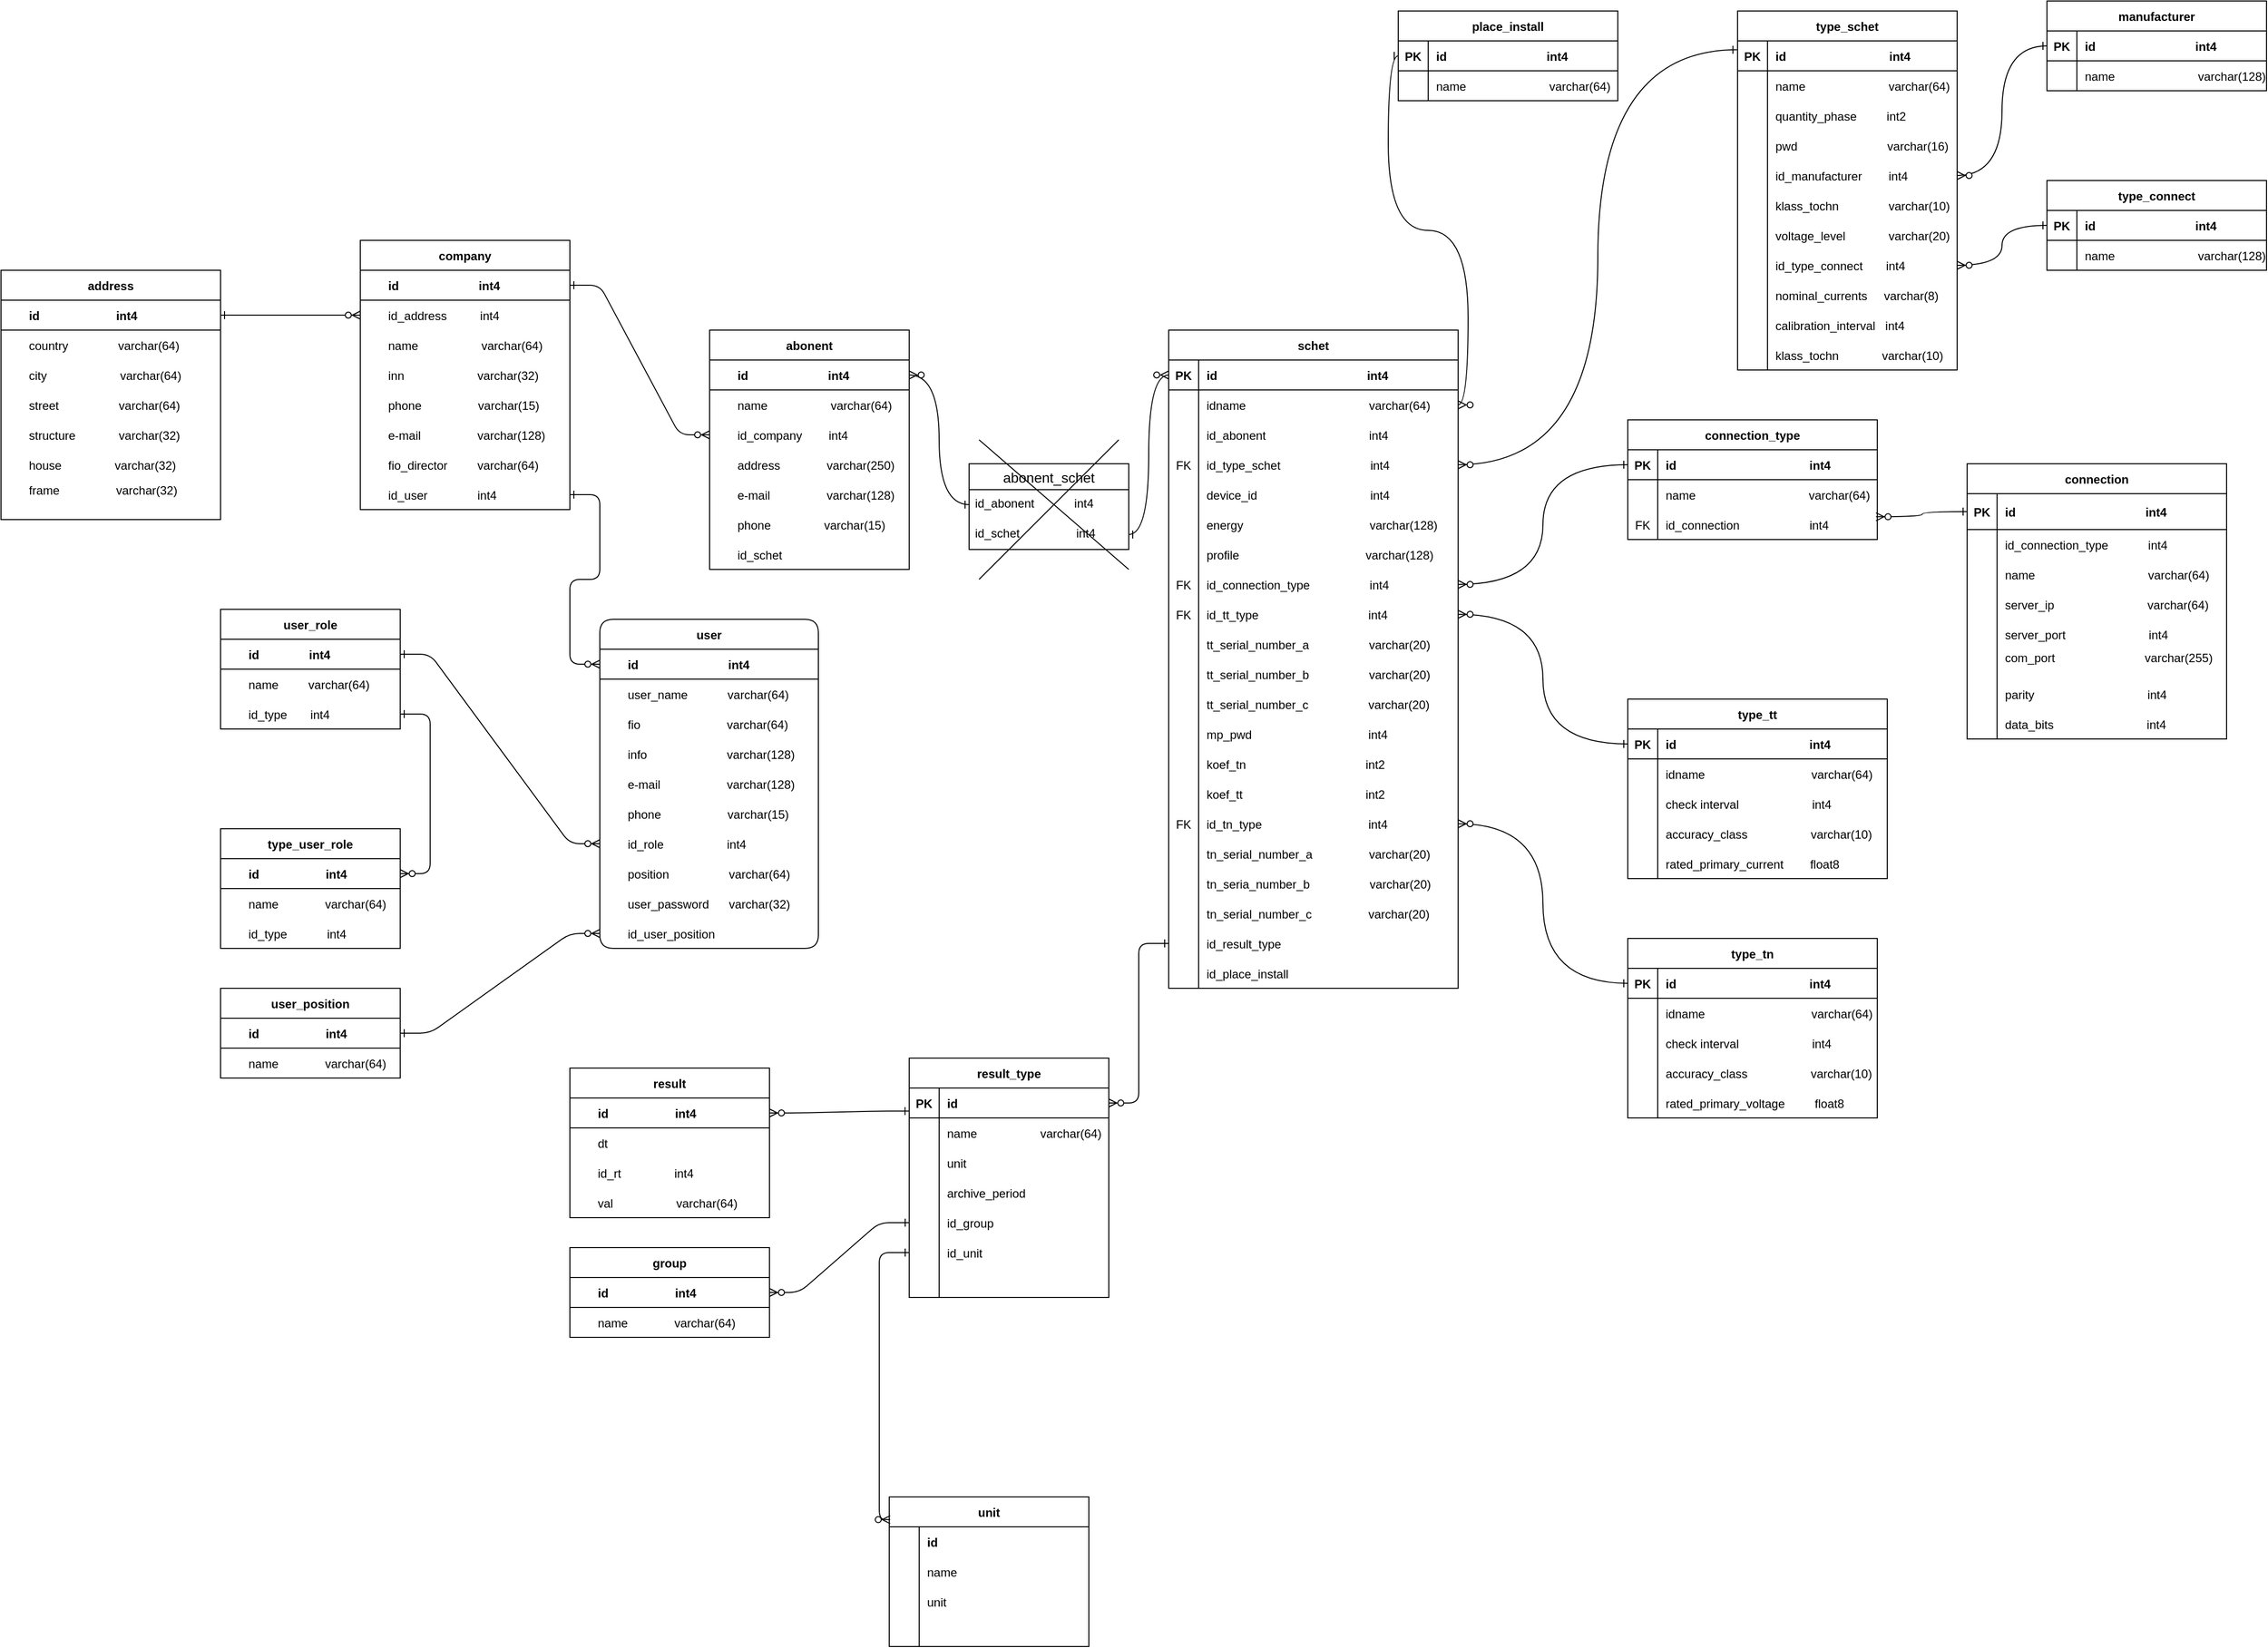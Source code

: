 <mxfile version="21.8.2" type="github">
  <diagram id="R2lEEEUBdFMjLlhIrx00" name="Page-1">
    <mxGraphModel dx="4463" dy="2603" grid="1" gridSize="10" guides="1" tooltips="1" connect="1" arrows="1" fold="1" page="1" pageScale="1" pageWidth="1169" pageHeight="827" math="0" shadow="0" extFonts="Permanent Marker^https://fonts.googleapis.com/css?family=Permanent+Marker">
      <root>
        <mxCell id="0" />
        <mxCell id="1" parent="0" />
        <mxCell id="C-vyLk0tnHw3VtMMgP7b-1" value="" style="edgeStyle=entityRelationEdgeStyle;endArrow=ERzeroToMany;startArrow=ERone;endFill=1;startFill=0;entryX=0;entryY=0.5;entryDx=0;entryDy=0;" parent="1" source="C-vyLk0tnHw3VtMMgP7b-24" target="C-vyLk0tnHw3VtMMgP7b-6" edge="1">
          <mxGeometry width="100" height="100" relative="1" as="geometry">
            <mxPoint x="340" y="720" as="sourcePoint" />
            <mxPoint x="360" y="270" as="targetPoint" />
          </mxGeometry>
        </mxCell>
        <mxCell id="C-vyLk0tnHw3VtMMgP7b-12" value="" style="edgeStyle=entityRelationEdgeStyle;endArrow=ERzeroToMany;startArrow=ERone;endFill=1;startFill=0;entryX=0;entryY=0.5;entryDx=0;entryDy=0;exitX=1;exitY=0.5;exitDx=0;exitDy=0;" parent="1" source="LuDClFMpIRES3wtFja24-454" target="C-vyLk0tnHw3VtMMgP7b-14" edge="1">
          <mxGeometry width="100" height="100" relative="1" as="geometry">
            <mxPoint x="400" y="180" as="sourcePoint" />
            <mxPoint x="460" y="205" as="targetPoint" />
          </mxGeometry>
        </mxCell>
        <mxCell id="C-vyLk0tnHw3VtMMgP7b-2" value="company" style="shape=table;startSize=30;container=1;collapsible=1;childLayout=tableLayout;fixedRows=1;rowLines=0;fontStyle=1;align=center;resizeLast=1;strokeWidth=1;swimlaneLine=1;rounded=0;shadow=0;columnLines=0;resizeLastRow=1;moveCells=0;treeMoving=0;treeFolding=0;deletable=1;cloneable=1;rotatable=1;swimlaneHead=1;swimlaneBody=1;horizontal=1;top=1;bottom=1;left=1;right=1;noLabel=0;portConstraintRotation=0;connectable=1;allowArrows=1;snapToPoint=0;fixDash=0;dropTarget=1;expand=1;editable=1;movable=1;resizable=1;locked=0;movableLabel=0;metaEdit=0;backgroundOutline=0;autosize=0;fixedWidth=0;resizeWidth=0;resizeHeight=0;pointerEvents=1;enumerate=0;comic=0;" parent="1" vertex="1">
          <mxGeometry x="270" y="60" width="210" height="270" as="geometry">
            <mxRectangle x="415" y="160" width="110" height="30" as="alternateBounds" />
          </mxGeometry>
        </mxCell>
        <mxCell id="C-vyLk0tnHw3VtMMgP7b-3" value="" style="shape=partialRectangle;collapsible=0;dropTarget=0;pointerEvents=0;fillColor=none;points=[[0,0.5],[1,0.5]];portConstraint=eastwest;top=0;left=0;right=0;bottom=1;" parent="C-vyLk0tnHw3VtMMgP7b-2" vertex="1">
          <mxGeometry y="30" width="210" height="30" as="geometry" />
        </mxCell>
        <mxCell id="C-vyLk0tnHw3VtMMgP7b-4" value="" style="shape=partialRectangle;overflow=hidden;connectable=0;fillColor=none;top=0;left=0;bottom=0;right=0;fontStyle=1;" parent="C-vyLk0tnHw3VtMMgP7b-3" vertex="1">
          <mxGeometry width="20" height="30" as="geometry">
            <mxRectangle width="20" height="30" as="alternateBounds" />
          </mxGeometry>
        </mxCell>
        <mxCell id="C-vyLk0tnHw3VtMMgP7b-5" value="id                        int4" style="shape=partialRectangle;overflow=hidden;connectable=0;fillColor=none;top=0;left=0;bottom=0;right=0;align=left;spacingLeft=6;fontStyle=1;" parent="C-vyLk0tnHw3VtMMgP7b-3" vertex="1">
          <mxGeometry x="20" width="190" height="30" as="geometry">
            <mxRectangle width="190" height="30" as="alternateBounds" />
          </mxGeometry>
        </mxCell>
        <mxCell id="C-vyLk0tnHw3VtMMgP7b-6" value="" style="shape=partialRectangle;collapsible=0;dropTarget=0;pointerEvents=0;fillColor=none;points=[[0,0.5],[1,0.5]];portConstraint=eastwest;top=0;left=0;right=0;bottom=0;" parent="C-vyLk0tnHw3VtMMgP7b-2" vertex="1">
          <mxGeometry y="60" width="210" height="30" as="geometry" />
        </mxCell>
        <mxCell id="C-vyLk0tnHw3VtMMgP7b-7" value="" style="shape=partialRectangle;overflow=hidden;connectable=0;fillColor=none;top=0;left=0;bottom=0;right=0;" parent="C-vyLk0tnHw3VtMMgP7b-6" vertex="1">
          <mxGeometry width="20" height="30" as="geometry">
            <mxRectangle width="20" height="30" as="alternateBounds" />
          </mxGeometry>
        </mxCell>
        <mxCell id="C-vyLk0tnHw3VtMMgP7b-8" value="id_address          int4" style="shape=partialRectangle;overflow=hidden;connectable=0;fillColor=none;top=0;left=0;bottom=0;right=0;align=left;spacingLeft=6;" parent="C-vyLk0tnHw3VtMMgP7b-6" vertex="1">
          <mxGeometry x="20" width="190" height="30" as="geometry">
            <mxRectangle width="190" height="30" as="alternateBounds" />
          </mxGeometry>
        </mxCell>
        <mxCell id="LuDClFMpIRES3wtFja24-69" value="" style="shape=partialRectangle;collapsible=0;dropTarget=0;pointerEvents=0;fillColor=none;points=[[0,0.5],[1,0.5]];portConstraint=eastwest;top=0;left=0;right=0;bottom=0;" parent="C-vyLk0tnHw3VtMMgP7b-2" vertex="1">
          <mxGeometry y="90" width="210" height="30" as="geometry" />
        </mxCell>
        <mxCell id="LuDClFMpIRES3wtFja24-70" value="" style="shape=partialRectangle;overflow=hidden;connectable=0;fillColor=none;top=0;left=0;bottom=0;right=0;" parent="LuDClFMpIRES3wtFja24-69" vertex="1">
          <mxGeometry width="20" height="30" as="geometry">
            <mxRectangle width="20" height="30" as="alternateBounds" />
          </mxGeometry>
        </mxCell>
        <mxCell id="LuDClFMpIRES3wtFja24-71" value="name                   varchar(64)" style="shape=partialRectangle;overflow=hidden;connectable=0;fillColor=none;top=0;left=0;bottom=0;right=0;align=left;spacingLeft=6;" parent="LuDClFMpIRES3wtFja24-69" vertex="1">
          <mxGeometry x="20" width="190" height="30" as="geometry">
            <mxRectangle width="190" height="30" as="alternateBounds" />
          </mxGeometry>
        </mxCell>
        <mxCell id="LuDClFMpIRES3wtFja24-72" value="" style="shape=partialRectangle;collapsible=0;dropTarget=0;pointerEvents=0;fillColor=none;points=[[0,0.5],[1,0.5]];portConstraint=eastwest;top=0;left=0;right=0;bottom=0;" parent="C-vyLk0tnHw3VtMMgP7b-2" vertex="1">
          <mxGeometry y="120" width="210" height="30" as="geometry" />
        </mxCell>
        <mxCell id="LuDClFMpIRES3wtFja24-73" value="" style="shape=partialRectangle;overflow=hidden;connectable=0;fillColor=none;top=0;left=0;bottom=0;right=0;" parent="LuDClFMpIRES3wtFja24-72" vertex="1">
          <mxGeometry width="20" height="30" as="geometry">
            <mxRectangle width="20" height="30" as="alternateBounds" />
          </mxGeometry>
        </mxCell>
        <mxCell id="LuDClFMpIRES3wtFja24-74" value="inn                      varchar(32)" style="shape=partialRectangle;overflow=hidden;connectable=0;fillColor=none;top=0;left=0;bottom=0;right=0;align=left;spacingLeft=6;" parent="LuDClFMpIRES3wtFja24-72" vertex="1">
          <mxGeometry x="20" width="190" height="30" as="geometry">
            <mxRectangle width="190" height="30" as="alternateBounds" />
          </mxGeometry>
        </mxCell>
        <mxCell id="LuDClFMpIRES3wtFja24-91" value="" style="shape=partialRectangle;collapsible=0;dropTarget=0;pointerEvents=0;fillColor=none;points=[[0,0.5],[1,0.5]];portConstraint=eastwest;top=0;left=0;right=0;bottom=0;" parent="C-vyLk0tnHw3VtMMgP7b-2" vertex="1">
          <mxGeometry y="150" width="210" height="30" as="geometry" />
        </mxCell>
        <mxCell id="LuDClFMpIRES3wtFja24-92" value="" style="shape=partialRectangle;overflow=hidden;connectable=0;fillColor=none;top=0;left=0;bottom=0;right=0;" parent="LuDClFMpIRES3wtFja24-91" vertex="1">
          <mxGeometry width="20" height="30" as="geometry">
            <mxRectangle width="20" height="30" as="alternateBounds" />
          </mxGeometry>
        </mxCell>
        <mxCell id="LuDClFMpIRES3wtFja24-93" value="phone                 varchar(15)" style="shape=partialRectangle;overflow=hidden;connectable=0;fillColor=none;top=0;left=0;bottom=0;right=0;align=left;spacingLeft=6;" parent="LuDClFMpIRES3wtFja24-91" vertex="1">
          <mxGeometry x="20" width="190" height="30" as="geometry">
            <mxRectangle width="190" height="30" as="alternateBounds" />
          </mxGeometry>
        </mxCell>
        <mxCell id="LuDClFMpIRES3wtFja24-94" value="" style="shape=partialRectangle;collapsible=0;dropTarget=0;pointerEvents=0;fillColor=none;points=[[0,0.5],[1,0.5]];portConstraint=eastwest;top=0;left=0;right=0;bottom=0;" parent="C-vyLk0tnHw3VtMMgP7b-2" vertex="1">
          <mxGeometry y="180" width="210" height="30" as="geometry" />
        </mxCell>
        <mxCell id="LuDClFMpIRES3wtFja24-95" value="" style="shape=partialRectangle;overflow=hidden;connectable=0;fillColor=none;top=0;left=0;bottom=0;right=0;" parent="LuDClFMpIRES3wtFja24-94" vertex="1">
          <mxGeometry width="20" height="30" as="geometry">
            <mxRectangle width="20" height="30" as="alternateBounds" />
          </mxGeometry>
        </mxCell>
        <mxCell id="LuDClFMpIRES3wtFja24-96" value="e-mail                 varchar(128)" style="shape=partialRectangle;overflow=hidden;connectable=0;fillColor=none;top=0;left=0;bottom=0;right=0;align=left;spacingLeft=6;" parent="LuDClFMpIRES3wtFja24-94" vertex="1">
          <mxGeometry x="20" width="190" height="30" as="geometry">
            <mxRectangle width="190" height="30" as="alternateBounds" />
          </mxGeometry>
        </mxCell>
        <mxCell id="LuDClFMpIRES3wtFja24-97" value="" style="shape=partialRectangle;collapsible=0;dropTarget=0;pointerEvents=0;fillColor=none;points=[[0,0.5],[1,0.5]];portConstraint=eastwest;top=0;left=0;right=0;bottom=0;" parent="C-vyLk0tnHw3VtMMgP7b-2" vertex="1">
          <mxGeometry y="210" width="210" height="30" as="geometry" />
        </mxCell>
        <mxCell id="LuDClFMpIRES3wtFja24-98" value="" style="shape=partialRectangle;overflow=hidden;connectable=0;fillColor=none;top=0;left=0;bottom=0;right=0;" parent="LuDClFMpIRES3wtFja24-97" vertex="1">
          <mxGeometry width="20" height="30" as="geometry">
            <mxRectangle width="20" height="30" as="alternateBounds" />
          </mxGeometry>
        </mxCell>
        <mxCell id="LuDClFMpIRES3wtFja24-99" value="fio_director         varchar(64)" style="shape=partialRectangle;overflow=hidden;connectable=0;fillColor=none;top=0;left=0;bottom=0;right=0;align=left;spacingLeft=6;" parent="LuDClFMpIRES3wtFja24-97" vertex="1">
          <mxGeometry x="20" width="190" height="30" as="geometry">
            <mxRectangle width="190" height="30" as="alternateBounds" />
          </mxGeometry>
        </mxCell>
        <mxCell id="LuDClFMpIRES3wtFja24-454" value="" style="shape=partialRectangle;collapsible=0;dropTarget=0;pointerEvents=0;fillColor=none;points=[[0,0.5],[1,0.5]];portConstraint=eastwest;top=0;left=0;right=0;bottom=0;" parent="C-vyLk0tnHw3VtMMgP7b-2" vertex="1">
          <mxGeometry y="240" width="210" height="30" as="geometry" />
        </mxCell>
        <mxCell id="LuDClFMpIRES3wtFja24-455" value="" style="shape=partialRectangle;overflow=hidden;connectable=0;fillColor=none;top=0;left=0;bottom=0;right=0;" parent="LuDClFMpIRES3wtFja24-454" vertex="1">
          <mxGeometry width="20" height="30" as="geometry">
            <mxRectangle width="20" height="30" as="alternateBounds" />
          </mxGeometry>
        </mxCell>
        <mxCell id="LuDClFMpIRES3wtFja24-456" value="id_user               int4" style="shape=partialRectangle;overflow=hidden;connectable=0;fillColor=none;top=0;left=0;bottom=0;right=0;align=left;spacingLeft=6;" parent="LuDClFMpIRES3wtFja24-454" vertex="1">
          <mxGeometry x="20" width="190" height="30" as="geometry">
            <mxRectangle width="190" height="30" as="alternateBounds" />
          </mxGeometry>
        </mxCell>
        <mxCell id="C-vyLk0tnHw3VtMMgP7b-13" value="user" style="shape=table;startSize=30;container=1;collapsible=1;childLayout=tableLayout;fixedRows=1;rowLines=0;fontStyle=1;align=center;resizeLast=1;columnLines=0;resizeLastRow=0;absoluteArcSize=0;swimlaneHead=1;swimlaneBody=1;horizontal=1;top=1;bottom=1;left=1;right=1;connectable=1;allowArrows=1;snapToPoint=0;fixDash=0;comic=0;enumerate=0;moveCells=0;pointerEvents=1;treeMoving=0;treeFolding=0;deletable=1;cloneable=1;rotatable=1;resizeHeight=0;swimlaneLine=1;rounded=1;shadow=0;" parent="1" vertex="1">
          <mxGeometry x="510" y="440" width="219" height="330" as="geometry" />
        </mxCell>
        <mxCell id="C-vyLk0tnHw3VtMMgP7b-14" value="" style="shape=partialRectangle;collapsible=0;dropTarget=0;pointerEvents=0;fillColor=none;points=[[0,0.5],[1,0.5]];portConstraint=eastwest;top=0;left=0;right=0;bottom=1;" parent="C-vyLk0tnHw3VtMMgP7b-13" vertex="1">
          <mxGeometry y="30" width="219" height="30" as="geometry" />
        </mxCell>
        <mxCell id="C-vyLk0tnHw3VtMMgP7b-15" value="" style="shape=partialRectangle;overflow=hidden;connectable=0;fillColor=none;top=0;left=0;bottom=0;right=0;fontStyle=1;" parent="C-vyLk0tnHw3VtMMgP7b-14" vertex="1">
          <mxGeometry width="20" height="30" as="geometry">
            <mxRectangle width="20" height="30" as="alternateBounds" />
          </mxGeometry>
        </mxCell>
        <mxCell id="C-vyLk0tnHw3VtMMgP7b-16" value="id                           int4" style="shape=partialRectangle;overflow=hidden;connectable=0;fillColor=none;top=0;left=0;bottom=0;right=0;align=left;spacingLeft=6;fontStyle=1;" parent="C-vyLk0tnHw3VtMMgP7b-14" vertex="1">
          <mxGeometry x="20" width="199" height="30" as="geometry">
            <mxRectangle width="199" height="30" as="alternateBounds" />
          </mxGeometry>
        </mxCell>
        <mxCell id="C-vyLk0tnHw3VtMMgP7b-17" value="" style="shape=partialRectangle;collapsible=0;dropTarget=0;pointerEvents=0;fillColor=none;points=[[0,0.5],[1,0.5]];portConstraint=eastwest;top=0;left=0;right=0;bottom=0;" parent="C-vyLk0tnHw3VtMMgP7b-13" vertex="1">
          <mxGeometry y="60" width="219" height="30" as="geometry" />
        </mxCell>
        <mxCell id="C-vyLk0tnHw3VtMMgP7b-18" value="" style="shape=partialRectangle;overflow=hidden;connectable=0;fillColor=none;top=0;left=0;bottom=0;right=0;" parent="C-vyLk0tnHw3VtMMgP7b-17" vertex="1">
          <mxGeometry width="20" height="30" as="geometry">
            <mxRectangle width="20" height="30" as="alternateBounds" />
          </mxGeometry>
        </mxCell>
        <mxCell id="C-vyLk0tnHw3VtMMgP7b-19" value="user_name            varchar(64)" style="shape=partialRectangle;overflow=hidden;connectable=0;fillColor=none;top=0;left=0;bottom=0;right=0;align=left;spacingLeft=6;" parent="C-vyLk0tnHw3VtMMgP7b-17" vertex="1">
          <mxGeometry x="20" width="199" height="30" as="geometry">
            <mxRectangle width="199" height="30" as="alternateBounds" />
          </mxGeometry>
        </mxCell>
        <mxCell id="C-vyLk0tnHw3VtMMgP7b-20" value="" style="shape=partialRectangle;collapsible=0;dropTarget=0;pointerEvents=0;fillColor=none;points=[[0,0.5],[1,0.5]];portConstraint=eastwest;top=0;left=0;right=0;bottom=0;" parent="C-vyLk0tnHw3VtMMgP7b-13" vertex="1">
          <mxGeometry y="90" width="219" height="30" as="geometry" />
        </mxCell>
        <mxCell id="C-vyLk0tnHw3VtMMgP7b-21" value="" style="shape=partialRectangle;overflow=hidden;connectable=0;fillColor=none;top=0;left=0;bottom=0;right=0;" parent="C-vyLk0tnHw3VtMMgP7b-20" vertex="1">
          <mxGeometry width="20" height="30" as="geometry">
            <mxRectangle width="20" height="30" as="alternateBounds" />
          </mxGeometry>
        </mxCell>
        <mxCell id="C-vyLk0tnHw3VtMMgP7b-22" value="fio                          varchar(64)" style="shape=partialRectangle;overflow=hidden;connectable=0;fillColor=none;top=0;left=0;bottom=0;right=0;align=left;spacingLeft=6;" parent="C-vyLk0tnHw3VtMMgP7b-20" vertex="1">
          <mxGeometry x="20" width="199" height="30" as="geometry">
            <mxRectangle width="199" height="30" as="alternateBounds" />
          </mxGeometry>
        </mxCell>
        <mxCell id="LuDClFMpIRES3wtFja24-22" value="" style="shape=partialRectangle;collapsible=0;dropTarget=0;pointerEvents=0;fillColor=none;points=[[0,0.5],[1,0.5]];portConstraint=eastwest;top=0;left=0;right=0;bottom=0;" parent="C-vyLk0tnHw3VtMMgP7b-13" vertex="1">
          <mxGeometry y="120" width="219" height="30" as="geometry" />
        </mxCell>
        <mxCell id="LuDClFMpIRES3wtFja24-23" value="" style="shape=partialRectangle;overflow=hidden;connectable=0;fillColor=none;top=0;left=0;bottom=0;right=0;" parent="LuDClFMpIRES3wtFja24-22" vertex="1">
          <mxGeometry width="20" height="30" as="geometry">
            <mxRectangle width="20" height="30" as="alternateBounds" />
          </mxGeometry>
        </mxCell>
        <mxCell id="LuDClFMpIRES3wtFja24-24" value="info                        varchar(128)" style="shape=partialRectangle;overflow=hidden;connectable=0;fillColor=none;top=0;left=0;bottom=0;right=0;align=left;spacingLeft=6;" parent="LuDClFMpIRES3wtFja24-22" vertex="1">
          <mxGeometry x="20" width="199" height="30" as="geometry">
            <mxRectangle width="199" height="30" as="alternateBounds" />
          </mxGeometry>
        </mxCell>
        <mxCell id="LuDClFMpIRES3wtFja24-25" value="" style="shape=partialRectangle;collapsible=0;dropTarget=0;pointerEvents=0;fillColor=none;points=[[0,0.5],[1,0.5]];portConstraint=eastwest;top=0;left=0;right=0;bottom=0;" parent="C-vyLk0tnHw3VtMMgP7b-13" vertex="1">
          <mxGeometry y="150" width="219" height="30" as="geometry" />
        </mxCell>
        <mxCell id="LuDClFMpIRES3wtFja24-26" value="" style="shape=partialRectangle;overflow=hidden;connectable=0;fillColor=none;top=0;left=0;bottom=0;right=0;" parent="LuDClFMpIRES3wtFja24-25" vertex="1">
          <mxGeometry width="20" height="30" as="geometry">
            <mxRectangle width="20" height="30" as="alternateBounds" />
          </mxGeometry>
        </mxCell>
        <mxCell id="LuDClFMpIRES3wtFja24-27" value="e-mail                    varchar(128)" style="shape=partialRectangle;overflow=hidden;connectable=0;fillColor=none;top=0;left=0;bottom=0;right=0;align=left;spacingLeft=6;" parent="LuDClFMpIRES3wtFja24-25" vertex="1">
          <mxGeometry x="20" width="199" height="30" as="geometry">
            <mxRectangle width="199" height="30" as="alternateBounds" />
          </mxGeometry>
        </mxCell>
        <mxCell id="LuDClFMpIRES3wtFja24-28" value="" style="shape=partialRectangle;collapsible=0;dropTarget=0;pointerEvents=0;fillColor=none;points=[[0,0.5],[1,0.5]];portConstraint=eastwest;top=0;left=0;right=0;bottom=0;" parent="C-vyLk0tnHw3VtMMgP7b-13" vertex="1">
          <mxGeometry y="180" width="219" height="30" as="geometry" />
        </mxCell>
        <mxCell id="LuDClFMpIRES3wtFja24-29" value="" style="shape=partialRectangle;overflow=hidden;connectable=0;fillColor=none;top=0;left=0;bottom=0;right=0;" parent="LuDClFMpIRES3wtFja24-28" vertex="1">
          <mxGeometry width="20" height="30" as="geometry">
            <mxRectangle width="20" height="30" as="alternateBounds" />
          </mxGeometry>
        </mxCell>
        <mxCell id="LuDClFMpIRES3wtFja24-30" value="phone                    varchar(15)" style="shape=partialRectangle;overflow=hidden;connectable=0;fillColor=none;top=0;left=0;bottom=0;right=0;align=left;spacingLeft=6;" parent="LuDClFMpIRES3wtFja24-28" vertex="1">
          <mxGeometry x="20" width="199" height="30" as="geometry">
            <mxRectangle width="199" height="30" as="alternateBounds" />
          </mxGeometry>
        </mxCell>
        <mxCell id="LuDClFMpIRES3wtFja24-31" value="" style="shape=partialRectangle;collapsible=0;dropTarget=0;pointerEvents=0;fillColor=none;points=[[0,0.5],[1,0.5]];portConstraint=eastwest;top=0;left=0;right=0;bottom=0;" parent="C-vyLk0tnHw3VtMMgP7b-13" vertex="1">
          <mxGeometry y="210" width="219" height="30" as="geometry" />
        </mxCell>
        <mxCell id="LuDClFMpIRES3wtFja24-32" value="" style="shape=partialRectangle;overflow=hidden;connectable=0;fillColor=none;top=0;left=0;bottom=0;right=0;" parent="LuDClFMpIRES3wtFja24-31" vertex="1">
          <mxGeometry width="20" height="30" as="geometry">
            <mxRectangle width="20" height="30" as="alternateBounds" />
          </mxGeometry>
        </mxCell>
        <mxCell id="LuDClFMpIRES3wtFja24-33" value="id_role                   int4" style="shape=partialRectangle;overflow=hidden;connectable=0;fillColor=none;top=0;left=0;bottom=0;right=0;align=left;spacingLeft=6;noLabel=0;portConstraintRotation=0;allowArrows=1;snapToPoint=0;resizable=1;resizeWidth=0;enumerate=0;" parent="LuDClFMpIRES3wtFja24-31" vertex="1">
          <mxGeometry x="20" width="199" height="30" as="geometry">
            <mxRectangle width="199" height="30" as="alternateBounds" />
          </mxGeometry>
        </mxCell>
        <mxCell id="LuDClFMpIRES3wtFja24-56" value="" style="shape=partialRectangle;collapsible=0;dropTarget=0;pointerEvents=0;fillColor=none;points=[[0,0.5],[1,0.5]];portConstraint=eastwest;top=0;left=0;right=0;bottom=0;" parent="C-vyLk0tnHw3VtMMgP7b-13" vertex="1">
          <mxGeometry y="240" width="219" height="30" as="geometry" />
        </mxCell>
        <mxCell id="LuDClFMpIRES3wtFja24-57" value="" style="shape=partialRectangle;overflow=hidden;connectable=0;fillColor=none;top=0;left=0;bottom=0;right=0;" parent="LuDClFMpIRES3wtFja24-56" vertex="1">
          <mxGeometry width="20" height="30" as="geometry">
            <mxRectangle width="20" height="30" as="alternateBounds" />
          </mxGeometry>
        </mxCell>
        <mxCell id="LuDClFMpIRES3wtFja24-58" value="position                  varchar(64)" style="shape=partialRectangle;overflow=hidden;connectable=0;fillColor=none;top=0;left=0;bottom=0;right=0;align=left;spacingLeft=6;" parent="LuDClFMpIRES3wtFja24-56" vertex="1">
          <mxGeometry x="20" width="199" height="30" as="geometry">
            <mxRectangle width="199" height="30" as="alternateBounds" />
          </mxGeometry>
        </mxCell>
        <mxCell id="LuDClFMpIRES3wtFja24-575" value="" style="shape=partialRectangle;collapsible=0;dropTarget=0;pointerEvents=0;fillColor=none;points=[[0,0.5],[1,0.5]];portConstraint=eastwest;top=0;left=0;right=0;bottom=0;" parent="C-vyLk0tnHw3VtMMgP7b-13" vertex="1">
          <mxGeometry y="270" width="219" height="30" as="geometry" />
        </mxCell>
        <mxCell id="LuDClFMpIRES3wtFja24-576" value="" style="shape=partialRectangle;overflow=hidden;connectable=0;fillColor=none;top=0;left=0;bottom=0;right=0;" parent="LuDClFMpIRES3wtFja24-575" vertex="1">
          <mxGeometry width="20" height="30" as="geometry">
            <mxRectangle width="20" height="30" as="alternateBounds" />
          </mxGeometry>
        </mxCell>
        <mxCell id="LuDClFMpIRES3wtFja24-577" value="user_password      varchar(32)" style="shape=partialRectangle;overflow=hidden;connectable=0;fillColor=none;top=0;left=0;bottom=0;right=0;align=left;spacingLeft=6;" parent="LuDClFMpIRES3wtFja24-575" vertex="1">
          <mxGeometry x="20" width="199" height="30" as="geometry">
            <mxRectangle width="199" height="30" as="alternateBounds" />
          </mxGeometry>
        </mxCell>
        <mxCell id="qBnUAe8fcD3txvnjsRs1-3" value="" style="shape=partialRectangle;collapsible=0;dropTarget=0;pointerEvents=0;fillColor=none;points=[[0,0.5],[1,0.5]];portConstraint=eastwest;top=0;left=0;right=0;bottom=0;" parent="C-vyLk0tnHw3VtMMgP7b-13" vertex="1">
          <mxGeometry y="300" width="219" height="30" as="geometry" />
        </mxCell>
        <mxCell id="qBnUAe8fcD3txvnjsRs1-4" value="" style="shape=partialRectangle;overflow=hidden;connectable=0;fillColor=none;top=0;left=0;bottom=0;right=0;" parent="qBnUAe8fcD3txvnjsRs1-3" vertex="1">
          <mxGeometry width="20" height="30" as="geometry">
            <mxRectangle width="20" height="30" as="alternateBounds" />
          </mxGeometry>
        </mxCell>
        <mxCell id="qBnUAe8fcD3txvnjsRs1-5" value="id_user_position" style="shape=partialRectangle;overflow=hidden;connectable=0;fillColor=none;top=0;left=0;bottom=0;right=0;align=left;spacingLeft=6;" parent="qBnUAe8fcD3txvnjsRs1-3" vertex="1">
          <mxGeometry x="20" width="199" height="30" as="geometry">
            <mxRectangle width="199" height="30" as="alternateBounds" />
          </mxGeometry>
        </mxCell>
        <mxCell id="C-vyLk0tnHw3VtMMgP7b-23" value="address" style="shape=table;startSize=30;container=1;collapsible=1;childLayout=tableLayout;fixedRows=1;rowLines=0;fontStyle=1;align=center;resizeLast=1;columnLines=0;fillStyle=auto;strokeWidth=1;swimlaneLine=1;rounded=0;" parent="1" vertex="1">
          <mxGeometry x="-90" y="90" width="220" height="250" as="geometry">
            <mxRectangle x="-20" y="120" width="90" height="30" as="alternateBounds" />
          </mxGeometry>
        </mxCell>
        <mxCell id="C-vyLk0tnHw3VtMMgP7b-24" value="" style="shape=partialRectangle;collapsible=0;dropTarget=0;pointerEvents=0;fillColor=none;points=[[0,0.5],[1,0.5]];portConstraint=eastwest;top=0;left=0;right=0;bottom=1;" parent="C-vyLk0tnHw3VtMMgP7b-23" vertex="1">
          <mxGeometry y="30" width="220" height="30" as="geometry" />
        </mxCell>
        <mxCell id="C-vyLk0tnHw3VtMMgP7b-25" value="" style="shape=partialRectangle;overflow=hidden;connectable=0;fillColor=none;top=0;left=0;bottom=0;right=0;fontStyle=1;" parent="C-vyLk0tnHw3VtMMgP7b-24" vertex="1">
          <mxGeometry width="20" height="30" as="geometry">
            <mxRectangle width="20" height="30" as="alternateBounds" />
          </mxGeometry>
        </mxCell>
        <mxCell id="C-vyLk0tnHw3VtMMgP7b-26" value="id                       int4" style="shape=partialRectangle;overflow=hidden;connectable=0;fillColor=none;top=0;left=0;bottom=0;right=0;align=left;spacingLeft=6;fontStyle=1;" parent="C-vyLk0tnHw3VtMMgP7b-24" vertex="1">
          <mxGeometry x="20" width="200" height="30" as="geometry">
            <mxRectangle width="200" height="30" as="alternateBounds" />
          </mxGeometry>
        </mxCell>
        <mxCell id="LuDClFMpIRES3wtFja24-109" value="" style="shape=partialRectangle;collapsible=0;dropTarget=0;pointerEvents=0;fillColor=none;points=[[0,0.5],[1,0.5]];portConstraint=eastwest;top=0;left=0;right=0;bottom=0;" parent="C-vyLk0tnHw3VtMMgP7b-23" vertex="1">
          <mxGeometry y="60" width="220" height="30" as="geometry" />
        </mxCell>
        <mxCell id="LuDClFMpIRES3wtFja24-110" value="" style="shape=partialRectangle;overflow=hidden;connectable=0;fillColor=none;top=0;left=0;bottom=0;right=0;noLabel=0;portConstraintRotation=0;" parent="LuDClFMpIRES3wtFja24-109" vertex="1">
          <mxGeometry width="20" height="30" as="geometry">
            <mxRectangle width="20" height="30" as="alternateBounds" />
          </mxGeometry>
        </mxCell>
        <mxCell id="LuDClFMpIRES3wtFja24-111" value="country               varchar(64)" style="shape=partialRectangle;overflow=hidden;connectable=0;fillColor=none;top=0;left=0;bottom=0;right=0;align=left;spacingLeft=6;" parent="LuDClFMpIRES3wtFja24-109" vertex="1">
          <mxGeometry x="20" width="200" height="30" as="geometry">
            <mxRectangle width="200" height="30" as="alternateBounds" />
          </mxGeometry>
        </mxCell>
        <mxCell id="LuDClFMpIRES3wtFja24-112" value="" style="shape=partialRectangle;collapsible=0;dropTarget=0;pointerEvents=0;fillColor=none;points=[[0,0.5],[1,0.5]];portConstraint=eastwest;top=0;left=0;right=0;bottom=0;" parent="C-vyLk0tnHw3VtMMgP7b-23" vertex="1">
          <mxGeometry y="90" width="220" height="30" as="geometry" />
        </mxCell>
        <mxCell id="LuDClFMpIRES3wtFja24-113" value="" style="shape=partialRectangle;overflow=hidden;connectable=1;fillColor=none;top=0;left=0;bottom=0;right=0;fillOpacity=10;colspan=1;pointerEvents=0;deletable=1;cloneable=0;rotatable=1;resizable=1;movable=1;editable=1;locked=0;" parent="LuDClFMpIRES3wtFja24-112" vertex="1">
          <mxGeometry width="20" height="30" as="geometry">
            <mxRectangle width="20" height="30" as="alternateBounds" />
          </mxGeometry>
        </mxCell>
        <mxCell id="LuDClFMpIRES3wtFja24-114" value="city                      varchar(64)" style="shape=partialRectangle;overflow=hidden;connectable=0;fillColor=none;top=0;left=0;bottom=0;right=0;align=left;spacingLeft=6;" parent="LuDClFMpIRES3wtFja24-112" vertex="1">
          <mxGeometry x="20" width="200" height="30" as="geometry">
            <mxRectangle width="200" height="30" as="alternateBounds" />
          </mxGeometry>
        </mxCell>
        <mxCell id="LuDClFMpIRES3wtFja24-115" value="" style="shape=partialRectangle;collapsible=0;dropTarget=0;pointerEvents=0;fillColor=none;points=[[0,0.5],[1,0.5]];portConstraint=eastwest;top=0;left=0;right=0;bottom=0;" parent="C-vyLk0tnHw3VtMMgP7b-23" vertex="1">
          <mxGeometry y="120" width="220" height="30" as="geometry" />
        </mxCell>
        <mxCell id="LuDClFMpIRES3wtFja24-116" value="" style="shape=partialRectangle;overflow=hidden;connectable=0;fillColor=none;top=0;left=0;bottom=0;right=0;" parent="LuDClFMpIRES3wtFja24-115" vertex="1">
          <mxGeometry width="20" height="30" as="geometry">
            <mxRectangle width="20" height="30" as="alternateBounds" />
          </mxGeometry>
        </mxCell>
        <mxCell id="LuDClFMpIRES3wtFja24-117" value="street                  varchar(64)" style="shape=partialRectangle;overflow=hidden;connectable=0;fillColor=none;top=0;left=0;bottom=0;right=0;align=left;spacingLeft=6;" parent="LuDClFMpIRES3wtFja24-115" vertex="1">
          <mxGeometry x="20" width="200" height="30" as="geometry">
            <mxRectangle width="200" height="30" as="alternateBounds" />
          </mxGeometry>
        </mxCell>
        <mxCell id="LuDClFMpIRES3wtFja24-118" value="" style="shape=partialRectangle;collapsible=0;dropTarget=0;pointerEvents=0;fillColor=none;points=[[0,0.5],[1,0.5]];portConstraint=eastwest;top=0;left=0;right=0;bottom=0;" parent="C-vyLk0tnHw3VtMMgP7b-23" vertex="1">
          <mxGeometry y="150" width="220" height="30" as="geometry" />
        </mxCell>
        <mxCell id="LuDClFMpIRES3wtFja24-119" value="" style="shape=partialRectangle;overflow=hidden;connectable=0;fillColor=none;top=0;left=0;bottom=0;right=0;" parent="LuDClFMpIRES3wtFja24-118" vertex="1">
          <mxGeometry width="20" height="30" as="geometry">
            <mxRectangle width="20" height="30" as="alternateBounds" />
          </mxGeometry>
        </mxCell>
        <mxCell id="LuDClFMpIRES3wtFja24-120" value="structure             varchar(32)" style="shape=partialRectangle;overflow=hidden;connectable=0;fillColor=none;top=0;left=0;bottom=0;right=0;align=left;spacingLeft=6;" parent="LuDClFMpIRES3wtFja24-118" vertex="1">
          <mxGeometry x="20" width="200" height="30" as="geometry">
            <mxRectangle width="200" height="30" as="alternateBounds" />
          </mxGeometry>
        </mxCell>
        <mxCell id="LuDClFMpIRES3wtFja24-121" value="" style="shape=partialRectangle;collapsible=0;dropTarget=0;pointerEvents=0;fillColor=none;points=[[0,0.5],[1,0.5]];portConstraint=eastwest;top=0;left=0;right=0;bottom=0;" parent="C-vyLk0tnHw3VtMMgP7b-23" vertex="1">
          <mxGeometry y="180" width="220" height="30" as="geometry" />
        </mxCell>
        <mxCell id="LuDClFMpIRES3wtFja24-122" value="" style="shape=partialRectangle;overflow=hidden;connectable=0;fillColor=none;top=0;left=0;bottom=0;right=0;" parent="LuDClFMpIRES3wtFja24-121" vertex="1">
          <mxGeometry width="20" height="30" as="geometry">
            <mxRectangle width="20" height="30" as="alternateBounds" />
          </mxGeometry>
        </mxCell>
        <mxCell id="LuDClFMpIRES3wtFja24-123" value="house                varchar(32)" style="shape=partialRectangle;overflow=hidden;connectable=0;fillColor=none;top=0;left=0;bottom=0;right=0;align=left;spacingLeft=6;" parent="LuDClFMpIRES3wtFja24-121" vertex="1">
          <mxGeometry x="20" width="200" height="30" as="geometry">
            <mxRectangle width="200" height="30" as="alternateBounds" />
          </mxGeometry>
        </mxCell>
        <mxCell id="LuDClFMpIRES3wtFja24-124" value="" style="shape=partialRectangle;collapsible=0;dropTarget=0;pointerEvents=0;fillColor=none;points=[[0,0.5],[1,0.5]];portConstraint=eastwest;top=0;left=0;right=0;bottom=0;" parent="C-vyLk0tnHw3VtMMgP7b-23" vertex="1">
          <mxGeometry y="210" width="220" height="20" as="geometry" />
        </mxCell>
        <mxCell id="LuDClFMpIRES3wtFja24-125" value="" style="shape=partialRectangle;overflow=hidden;connectable=0;fillColor=none;top=0;left=0;bottom=0;right=0;" parent="LuDClFMpIRES3wtFja24-124" vertex="1">
          <mxGeometry width="20" height="20" as="geometry">
            <mxRectangle width="20" height="20" as="alternateBounds" />
          </mxGeometry>
        </mxCell>
        <mxCell id="LuDClFMpIRES3wtFja24-126" value="frame                 varchar(32)" style="shape=partialRectangle;overflow=hidden;connectable=0;fillColor=none;top=0;left=0;bottom=0;right=0;align=left;spacingLeft=6;" parent="LuDClFMpIRES3wtFja24-124" vertex="1">
          <mxGeometry x="20" width="200" height="20" as="geometry">
            <mxRectangle width="200" height="20" as="alternateBounds" />
          </mxGeometry>
        </mxCell>
        <mxCell id="LuDClFMpIRES3wtFja24-103" value="" style="shape=partialRectangle;collapsible=0;dropTarget=0;pointerEvents=0;fillColor=none;points=[[0,0.5],[1,0.5]];portConstraint=eastwest;top=0;left=0;right=0;bottom=1;" parent="C-vyLk0tnHw3VtMMgP7b-23" vertex="1">
          <mxGeometry y="230" width="220" height="20" as="geometry" />
        </mxCell>
        <mxCell id="LuDClFMpIRES3wtFja24-104" value="" style="shape=partialRectangle;overflow=hidden;connectable=0;fillColor=none;top=0;left=0;bottom=0;right=0;fontStyle=0;" parent="LuDClFMpIRES3wtFja24-103" vertex="1">
          <mxGeometry width="20" height="20" as="geometry">
            <mxRectangle width="20" height="20" as="alternateBounds" />
          </mxGeometry>
        </mxCell>
        <mxCell id="LuDClFMpIRES3wtFja24-105" value="" style="shape=partialRectangle;overflow=hidden;connectable=0;fillColor=none;top=0;left=0;bottom=0;right=0;align=left;spacingLeft=6;fontStyle=0;" parent="LuDClFMpIRES3wtFja24-103" vertex="1">
          <mxGeometry x="20" width="200" height="20" as="geometry">
            <mxRectangle width="200" height="20" as="alternateBounds" />
          </mxGeometry>
        </mxCell>
        <mxCell id="LuDClFMpIRES3wtFja24-130" value="abonent" style="shape=table;startSize=30;container=1;collapsible=1;childLayout=tableLayout;fixedRows=1;rowLines=0;fontStyle=1;align=center;resizeLast=1;columnLines=0;" parent="1" vertex="1">
          <mxGeometry x="620" y="150" width="200" height="240" as="geometry" />
        </mxCell>
        <mxCell id="LuDClFMpIRES3wtFja24-131" value="" style="shape=partialRectangle;collapsible=0;dropTarget=0;pointerEvents=0;fillColor=none;points=[[0,0.5],[1,0.5]];portConstraint=eastwest;top=0;left=0;right=0;bottom=1;" parent="LuDClFMpIRES3wtFja24-130" vertex="1">
          <mxGeometry y="30" width="200" height="30" as="geometry" />
        </mxCell>
        <mxCell id="LuDClFMpIRES3wtFja24-132" value="" style="shape=partialRectangle;overflow=hidden;connectable=0;fillColor=none;top=0;left=0;bottom=0;right=0;fontStyle=1;" parent="LuDClFMpIRES3wtFja24-131" vertex="1">
          <mxGeometry width="20" height="30" as="geometry">
            <mxRectangle width="20" height="30" as="alternateBounds" />
          </mxGeometry>
        </mxCell>
        <mxCell id="LuDClFMpIRES3wtFja24-133" value="id                        int4" style="shape=partialRectangle;overflow=hidden;connectable=0;fillColor=none;top=0;left=0;bottom=0;right=0;align=left;spacingLeft=6;fontStyle=1;" parent="LuDClFMpIRES3wtFja24-131" vertex="1">
          <mxGeometry x="20" width="180" height="30" as="geometry">
            <mxRectangle width="180" height="30" as="alternateBounds" />
          </mxGeometry>
        </mxCell>
        <mxCell id="LuDClFMpIRES3wtFja24-134" value="" style="shape=partialRectangle;collapsible=0;dropTarget=0;pointerEvents=0;fillColor=none;points=[[0,0.5],[1,0.5]];portConstraint=eastwest;top=0;left=0;right=0;bottom=0;" parent="LuDClFMpIRES3wtFja24-130" vertex="1">
          <mxGeometry y="60" width="200" height="30" as="geometry" />
        </mxCell>
        <mxCell id="LuDClFMpIRES3wtFja24-135" value="" style="shape=partialRectangle;overflow=hidden;connectable=0;fillColor=none;top=0;left=0;bottom=0;right=0;" parent="LuDClFMpIRES3wtFja24-134" vertex="1">
          <mxGeometry width="20" height="30" as="geometry">
            <mxRectangle width="20" height="30" as="alternateBounds" />
          </mxGeometry>
        </mxCell>
        <mxCell id="LuDClFMpIRES3wtFja24-136" value="name                   varchar(64)" style="shape=partialRectangle;overflow=hidden;connectable=0;fillColor=none;top=0;left=0;bottom=0;right=0;align=left;spacingLeft=6;" parent="LuDClFMpIRES3wtFja24-134" vertex="1">
          <mxGeometry x="20" width="180" height="30" as="geometry">
            <mxRectangle width="180" height="30" as="alternateBounds" />
          </mxGeometry>
        </mxCell>
        <mxCell id="LuDClFMpIRES3wtFja24-137" value="" style="shape=partialRectangle;collapsible=0;dropTarget=0;pointerEvents=0;fillColor=none;points=[[0,0.5],[1,0.5]];portConstraint=eastwest;top=0;left=0;right=0;bottom=0;" parent="LuDClFMpIRES3wtFja24-130" vertex="1">
          <mxGeometry y="90" width="200" height="30" as="geometry" />
        </mxCell>
        <mxCell id="LuDClFMpIRES3wtFja24-138" value="" style="shape=partialRectangle;overflow=hidden;connectable=0;fillColor=none;top=0;left=0;bottom=0;right=0;" parent="LuDClFMpIRES3wtFja24-137" vertex="1">
          <mxGeometry width="20" height="30" as="geometry">
            <mxRectangle width="20" height="30" as="alternateBounds" />
          </mxGeometry>
        </mxCell>
        <mxCell id="LuDClFMpIRES3wtFja24-139" value="id_company        int4" style="shape=partialRectangle;overflow=hidden;connectable=0;fillColor=none;top=0;left=0;bottom=0;right=0;align=left;spacingLeft=6;" parent="LuDClFMpIRES3wtFja24-137" vertex="1">
          <mxGeometry x="20" width="180" height="30" as="geometry">
            <mxRectangle width="180" height="30" as="alternateBounds" />
          </mxGeometry>
        </mxCell>
        <mxCell id="LuDClFMpIRES3wtFja24-140" value="" style="shape=partialRectangle;collapsible=0;dropTarget=0;pointerEvents=0;fillColor=none;points=[[0,0.5],[1,0.5]];portConstraint=eastwest;top=0;left=0;right=0;bottom=0;" parent="LuDClFMpIRES3wtFja24-130" vertex="1">
          <mxGeometry y="120" width="200" height="30" as="geometry" />
        </mxCell>
        <mxCell id="LuDClFMpIRES3wtFja24-141" value="" style="shape=partialRectangle;overflow=hidden;connectable=0;fillColor=none;top=0;left=0;bottom=0;right=0;" parent="LuDClFMpIRES3wtFja24-140" vertex="1">
          <mxGeometry width="20" height="30" as="geometry">
            <mxRectangle width="20" height="30" as="alternateBounds" />
          </mxGeometry>
        </mxCell>
        <mxCell id="LuDClFMpIRES3wtFja24-142" value="address              varchar(250)" style="shape=partialRectangle;overflow=hidden;connectable=0;fillColor=none;top=0;left=0;bottom=0;right=0;align=left;spacingLeft=6;" parent="LuDClFMpIRES3wtFja24-140" vertex="1">
          <mxGeometry x="20" width="180" height="30" as="geometry">
            <mxRectangle width="180" height="30" as="alternateBounds" />
          </mxGeometry>
        </mxCell>
        <mxCell id="LuDClFMpIRES3wtFja24-143" value="" style="shape=partialRectangle;collapsible=0;dropTarget=0;pointerEvents=0;fillColor=none;points=[[0,0.5],[1,0.5]];portConstraint=eastwest;top=0;left=0;right=0;bottom=0;" parent="LuDClFMpIRES3wtFja24-130" vertex="1">
          <mxGeometry y="150" width="200" height="30" as="geometry" />
        </mxCell>
        <mxCell id="LuDClFMpIRES3wtFja24-144" value="" style="shape=partialRectangle;overflow=hidden;connectable=0;fillColor=none;top=0;left=0;bottom=0;right=0;" parent="LuDClFMpIRES3wtFja24-143" vertex="1">
          <mxGeometry width="20" height="30" as="geometry">
            <mxRectangle width="20" height="30" as="alternateBounds" />
          </mxGeometry>
        </mxCell>
        <mxCell id="LuDClFMpIRES3wtFja24-145" value="e-mail                 varchar(128)" style="shape=partialRectangle;overflow=hidden;connectable=0;fillColor=none;top=0;left=0;bottom=0;right=0;align=left;spacingLeft=6;" parent="LuDClFMpIRES3wtFja24-143" vertex="1">
          <mxGeometry x="20" width="180" height="30" as="geometry">
            <mxRectangle width="180" height="30" as="alternateBounds" />
          </mxGeometry>
        </mxCell>
        <mxCell id="LuDClFMpIRES3wtFja24-146" value="" style="shape=partialRectangle;collapsible=0;dropTarget=0;pointerEvents=0;fillColor=none;points=[[0,0.5],[1,0.5]];portConstraint=eastwest;top=0;left=0;right=0;bottom=0;" parent="LuDClFMpIRES3wtFja24-130" vertex="1">
          <mxGeometry y="180" width="200" height="30" as="geometry" />
        </mxCell>
        <mxCell id="LuDClFMpIRES3wtFja24-147" value="" style="shape=partialRectangle;overflow=hidden;connectable=0;fillColor=none;top=0;left=0;bottom=0;right=0;" parent="LuDClFMpIRES3wtFja24-146" vertex="1">
          <mxGeometry width="20" height="30" as="geometry">
            <mxRectangle width="20" height="30" as="alternateBounds" />
          </mxGeometry>
        </mxCell>
        <mxCell id="LuDClFMpIRES3wtFja24-148" value="phone                varchar(15)" style="shape=partialRectangle;overflow=hidden;connectable=0;fillColor=none;top=0;left=0;bottom=0;right=0;align=left;spacingLeft=6;" parent="LuDClFMpIRES3wtFja24-146" vertex="1">
          <mxGeometry x="20" width="180" height="30" as="geometry">
            <mxRectangle width="180" height="30" as="alternateBounds" />
          </mxGeometry>
        </mxCell>
        <mxCell id="LuDClFMpIRES3wtFja24-162" value="" style="shape=partialRectangle;collapsible=0;dropTarget=0;pointerEvents=0;fillColor=none;points=[[0,0.5],[1,0.5]];portConstraint=eastwest;top=0;left=0;right=0;bottom=0;" parent="LuDClFMpIRES3wtFja24-130" vertex="1">
          <mxGeometry y="210" width="200" height="30" as="geometry" />
        </mxCell>
        <mxCell id="LuDClFMpIRES3wtFja24-163" value="" style="shape=partialRectangle;overflow=hidden;connectable=0;fillColor=none;top=0;left=0;bottom=0;right=0;" parent="LuDClFMpIRES3wtFja24-162" vertex="1">
          <mxGeometry width="20" height="30" as="geometry">
            <mxRectangle width="20" height="30" as="alternateBounds" />
          </mxGeometry>
        </mxCell>
        <mxCell id="LuDClFMpIRES3wtFja24-164" value="id_schet" style="shape=partialRectangle;overflow=hidden;connectable=0;fillColor=none;top=0;left=0;bottom=0;right=0;align=left;spacingLeft=6;" parent="LuDClFMpIRES3wtFja24-162" vertex="1">
          <mxGeometry x="20" width="180" height="30" as="geometry">
            <mxRectangle width="180" height="30" as="alternateBounds" />
          </mxGeometry>
        </mxCell>
        <mxCell id="LuDClFMpIRES3wtFja24-165" value="schet" style="shape=table;startSize=30;container=1;collapsible=1;childLayout=tableLayout;fixedRows=1;rowLines=0;fontStyle=1;align=center;resizeLast=1;" parent="1" vertex="1">
          <mxGeometry x="1080" y="150" width="290" height="660" as="geometry" />
        </mxCell>
        <mxCell id="LuDClFMpIRES3wtFja24-166" value="" style="shape=partialRectangle;collapsible=0;dropTarget=0;pointerEvents=0;fillColor=none;points=[[0,0.5],[1,0.5]];portConstraint=eastwest;top=0;left=0;right=0;bottom=1;" parent="LuDClFMpIRES3wtFja24-165" vertex="1">
          <mxGeometry y="30" width="290" height="30" as="geometry" />
        </mxCell>
        <mxCell id="LuDClFMpIRES3wtFja24-167" value="PK" style="shape=partialRectangle;overflow=hidden;connectable=0;fillColor=none;top=0;left=0;bottom=0;right=0;fontStyle=1;" parent="LuDClFMpIRES3wtFja24-166" vertex="1">
          <mxGeometry width="30" height="30" as="geometry">
            <mxRectangle width="30" height="30" as="alternateBounds" />
          </mxGeometry>
        </mxCell>
        <mxCell id="LuDClFMpIRES3wtFja24-168" value="id                                             int4" style="shape=partialRectangle;overflow=hidden;connectable=0;fillColor=none;top=0;left=0;bottom=0;right=0;align=left;spacingLeft=6;fontStyle=1;" parent="LuDClFMpIRES3wtFja24-166" vertex="1">
          <mxGeometry x="30" width="260" height="30" as="geometry">
            <mxRectangle width="260" height="30" as="alternateBounds" />
          </mxGeometry>
        </mxCell>
        <mxCell id="LuDClFMpIRES3wtFja24-169" value="" style="shape=partialRectangle;collapsible=0;dropTarget=0;pointerEvents=0;fillColor=none;points=[[0,0.5],[1,0.5]];portConstraint=eastwest;top=0;left=0;right=0;bottom=0;" parent="LuDClFMpIRES3wtFja24-165" vertex="1">
          <mxGeometry y="60" width="290" height="30" as="geometry" />
        </mxCell>
        <mxCell id="LuDClFMpIRES3wtFja24-170" value="" style="shape=partialRectangle;overflow=hidden;connectable=0;fillColor=none;top=0;left=0;bottom=0;right=0;" parent="LuDClFMpIRES3wtFja24-169" vertex="1">
          <mxGeometry width="30" height="30" as="geometry">
            <mxRectangle width="30" height="30" as="alternateBounds" />
          </mxGeometry>
        </mxCell>
        <mxCell id="LuDClFMpIRES3wtFja24-171" value="idname                                     varchar(64)" style="shape=partialRectangle;overflow=hidden;connectable=0;fillColor=none;top=0;left=0;bottom=0;right=0;align=left;spacingLeft=6;" parent="LuDClFMpIRES3wtFja24-169" vertex="1">
          <mxGeometry x="30" width="260" height="30" as="geometry">
            <mxRectangle width="260" height="30" as="alternateBounds" />
          </mxGeometry>
        </mxCell>
        <mxCell id="LuDClFMpIRES3wtFja24-172" value="" style="shape=partialRectangle;collapsible=0;dropTarget=0;pointerEvents=0;fillColor=none;points=[[0,0.5],[1,0.5]];portConstraint=eastwest;top=0;left=0;right=0;bottom=0;" parent="LuDClFMpIRES3wtFja24-165" vertex="1">
          <mxGeometry y="90" width="290" height="30" as="geometry" />
        </mxCell>
        <mxCell id="LuDClFMpIRES3wtFja24-173" value="" style="shape=partialRectangle;overflow=hidden;connectable=0;fillColor=none;top=0;left=0;bottom=0;right=0;" parent="LuDClFMpIRES3wtFja24-172" vertex="1">
          <mxGeometry width="30" height="30" as="geometry">
            <mxRectangle width="30" height="30" as="alternateBounds" />
          </mxGeometry>
        </mxCell>
        <mxCell id="LuDClFMpIRES3wtFja24-174" value="id_abonent                               int4" style="shape=partialRectangle;overflow=hidden;connectable=0;fillColor=none;top=0;left=0;bottom=0;right=0;align=left;spacingLeft=6;" parent="LuDClFMpIRES3wtFja24-172" vertex="1">
          <mxGeometry x="30" width="260" height="30" as="geometry">
            <mxRectangle width="260" height="30" as="alternateBounds" />
          </mxGeometry>
        </mxCell>
        <mxCell id="LuDClFMpIRES3wtFja24-175" value="" style="shape=partialRectangle;collapsible=0;dropTarget=0;pointerEvents=0;fillColor=none;points=[[0,0.5],[1,0.5]];portConstraint=eastwest;top=0;left=0;right=0;bottom=0;" parent="LuDClFMpIRES3wtFja24-165" vertex="1">
          <mxGeometry y="120" width="290" height="30" as="geometry" />
        </mxCell>
        <mxCell id="LuDClFMpIRES3wtFja24-176" value="FK" style="shape=partialRectangle;overflow=hidden;connectable=0;fillColor=none;top=0;left=0;bottom=0;right=0;" parent="LuDClFMpIRES3wtFja24-175" vertex="1">
          <mxGeometry width="30" height="30" as="geometry">
            <mxRectangle width="30" height="30" as="alternateBounds" />
          </mxGeometry>
        </mxCell>
        <mxCell id="LuDClFMpIRES3wtFja24-177" value="id_type_schet                           int4" style="shape=partialRectangle;overflow=hidden;connectable=0;fillColor=none;top=0;left=0;bottom=0;right=0;align=left;spacingLeft=6;" parent="LuDClFMpIRES3wtFja24-175" vertex="1">
          <mxGeometry x="30" width="260" height="30" as="geometry">
            <mxRectangle width="260" height="30" as="alternateBounds" />
          </mxGeometry>
        </mxCell>
        <mxCell id="LuDClFMpIRES3wtFja24-178" value="" style="shape=partialRectangle;collapsible=0;dropTarget=0;pointerEvents=0;fillColor=none;points=[[0,0.5],[1,0.5]];portConstraint=eastwest;top=0;left=0;right=0;bottom=0;" parent="LuDClFMpIRES3wtFja24-165" vertex="1">
          <mxGeometry y="150" width="290" height="30" as="geometry" />
        </mxCell>
        <mxCell id="LuDClFMpIRES3wtFja24-179" value="" style="shape=partialRectangle;overflow=hidden;connectable=0;fillColor=none;top=0;left=0;bottom=0;right=0;" parent="LuDClFMpIRES3wtFja24-178" vertex="1">
          <mxGeometry width="30" height="30" as="geometry">
            <mxRectangle width="30" height="30" as="alternateBounds" />
          </mxGeometry>
        </mxCell>
        <mxCell id="LuDClFMpIRES3wtFja24-180" value="device_id                                  int4" style="shape=partialRectangle;overflow=hidden;connectable=0;fillColor=none;top=0;left=0;bottom=0;right=0;align=left;spacingLeft=6;" parent="LuDClFMpIRES3wtFja24-178" vertex="1">
          <mxGeometry x="30" width="260" height="30" as="geometry">
            <mxRectangle width="260" height="30" as="alternateBounds" />
          </mxGeometry>
        </mxCell>
        <mxCell id="LuDClFMpIRES3wtFja24-181" value="" style="shape=partialRectangle;collapsible=0;dropTarget=0;pointerEvents=0;fillColor=none;points=[[0,0.5],[1,0.5]];portConstraint=eastwest;top=0;left=0;right=0;bottom=0;" parent="LuDClFMpIRES3wtFja24-165" vertex="1">
          <mxGeometry y="180" width="290" height="30" as="geometry" />
        </mxCell>
        <mxCell id="LuDClFMpIRES3wtFja24-182" value="" style="shape=partialRectangle;overflow=hidden;connectable=0;fillColor=none;top=0;left=0;bottom=0;right=0;" parent="LuDClFMpIRES3wtFja24-181" vertex="1">
          <mxGeometry width="30" height="30" as="geometry">
            <mxRectangle width="30" height="30" as="alternateBounds" />
          </mxGeometry>
        </mxCell>
        <mxCell id="LuDClFMpIRES3wtFja24-183" value="energy                                      varchar(128)" style="shape=partialRectangle;overflow=hidden;connectable=0;fillColor=none;top=0;left=0;bottom=0;right=0;align=left;spacingLeft=6;" parent="LuDClFMpIRES3wtFja24-181" vertex="1">
          <mxGeometry x="30" width="260" height="30" as="geometry">
            <mxRectangle width="260" height="30" as="alternateBounds" />
          </mxGeometry>
        </mxCell>
        <mxCell id="LuDClFMpIRES3wtFja24-184" value="" style="shape=partialRectangle;collapsible=0;dropTarget=0;pointerEvents=0;fillColor=none;points=[[0,0.5],[1,0.5]];portConstraint=eastwest;top=0;left=0;right=0;bottom=0;" parent="LuDClFMpIRES3wtFja24-165" vertex="1">
          <mxGeometry y="210" width="290" height="30" as="geometry" />
        </mxCell>
        <mxCell id="LuDClFMpIRES3wtFja24-185" value="" style="shape=partialRectangle;overflow=hidden;connectable=0;fillColor=none;top=0;left=0;bottom=0;right=0;" parent="LuDClFMpIRES3wtFja24-184" vertex="1">
          <mxGeometry width="30" height="30" as="geometry">
            <mxRectangle width="30" height="30" as="alternateBounds" />
          </mxGeometry>
        </mxCell>
        <mxCell id="LuDClFMpIRES3wtFja24-186" value="profile                                      varchar(128)" style="shape=partialRectangle;overflow=hidden;connectable=0;fillColor=none;top=0;left=0;bottom=0;right=0;align=left;spacingLeft=6;" parent="LuDClFMpIRES3wtFja24-184" vertex="1">
          <mxGeometry x="30" width="260" height="30" as="geometry">
            <mxRectangle width="260" height="30" as="alternateBounds" />
          </mxGeometry>
        </mxCell>
        <mxCell id="LuDClFMpIRES3wtFja24-187" value="" style="shape=partialRectangle;collapsible=0;dropTarget=0;pointerEvents=0;fillColor=none;points=[[0,0.5],[1,0.5]];portConstraint=eastwest;top=0;left=0;right=0;bottom=0;" parent="LuDClFMpIRES3wtFja24-165" vertex="1">
          <mxGeometry y="240" width="290" height="30" as="geometry" />
        </mxCell>
        <mxCell id="LuDClFMpIRES3wtFja24-188" value="FK" style="shape=partialRectangle;overflow=hidden;connectable=0;fillColor=none;top=0;left=0;bottom=0;right=0;" parent="LuDClFMpIRES3wtFja24-187" vertex="1">
          <mxGeometry width="30" height="30" as="geometry">
            <mxRectangle width="30" height="30" as="alternateBounds" />
          </mxGeometry>
        </mxCell>
        <mxCell id="LuDClFMpIRES3wtFja24-189" value="id_connection_type                  int4" style="shape=partialRectangle;overflow=hidden;connectable=0;fillColor=none;top=0;left=0;bottom=0;right=0;align=left;spacingLeft=6;" parent="LuDClFMpIRES3wtFja24-187" vertex="1">
          <mxGeometry x="30" width="260" height="30" as="geometry">
            <mxRectangle width="260" height="30" as="alternateBounds" />
          </mxGeometry>
        </mxCell>
        <mxCell id="LuDClFMpIRES3wtFja24-190" value="" style="shape=partialRectangle;collapsible=0;dropTarget=0;pointerEvents=0;fillColor=none;points=[[0,0.5],[1,0.5]];portConstraint=eastwest;top=0;left=0;right=0;bottom=0;" parent="LuDClFMpIRES3wtFja24-165" vertex="1">
          <mxGeometry y="270" width="290" height="30" as="geometry" />
        </mxCell>
        <mxCell id="LuDClFMpIRES3wtFja24-191" value="FK" style="shape=partialRectangle;overflow=hidden;connectable=0;fillColor=none;top=0;left=0;bottom=0;right=0;" parent="LuDClFMpIRES3wtFja24-190" vertex="1">
          <mxGeometry width="30" height="30" as="geometry">
            <mxRectangle width="30" height="30" as="alternateBounds" />
          </mxGeometry>
        </mxCell>
        <mxCell id="LuDClFMpIRES3wtFja24-192" value="id_tt_type                                 int4" style="shape=partialRectangle;overflow=hidden;connectable=0;fillColor=none;top=0;left=0;bottom=0;right=0;align=left;spacingLeft=6;" parent="LuDClFMpIRES3wtFja24-190" vertex="1">
          <mxGeometry x="30" width="260" height="30" as="geometry">
            <mxRectangle width="260" height="30" as="alternateBounds" />
          </mxGeometry>
        </mxCell>
        <mxCell id="LuDClFMpIRES3wtFja24-193" value="" style="shape=partialRectangle;collapsible=0;dropTarget=0;pointerEvents=0;fillColor=none;points=[[0,0.5],[1,0.5]];portConstraint=eastwest;top=0;left=0;right=0;bottom=0;" parent="LuDClFMpIRES3wtFja24-165" vertex="1">
          <mxGeometry y="300" width="290" height="30" as="geometry" />
        </mxCell>
        <mxCell id="LuDClFMpIRES3wtFja24-194" value="" style="shape=partialRectangle;overflow=hidden;connectable=0;fillColor=none;top=0;left=0;bottom=0;right=0;" parent="LuDClFMpIRES3wtFja24-193" vertex="1">
          <mxGeometry width="30" height="30" as="geometry">
            <mxRectangle width="30" height="30" as="alternateBounds" />
          </mxGeometry>
        </mxCell>
        <mxCell id="LuDClFMpIRES3wtFja24-195" value="tt_serial_number_a                  varchar(20)" style="shape=partialRectangle;overflow=hidden;connectable=0;fillColor=none;top=0;left=0;bottom=0;right=0;align=left;spacingLeft=6;" parent="LuDClFMpIRES3wtFja24-193" vertex="1">
          <mxGeometry x="30" width="260" height="30" as="geometry">
            <mxRectangle width="260" height="30" as="alternateBounds" />
          </mxGeometry>
        </mxCell>
        <mxCell id="LuDClFMpIRES3wtFja24-196" value="" style="shape=partialRectangle;collapsible=0;dropTarget=0;pointerEvents=0;fillColor=none;points=[[0,0.5],[1,0.5]];portConstraint=eastwest;top=0;left=0;right=0;bottom=0;" parent="LuDClFMpIRES3wtFja24-165" vertex="1">
          <mxGeometry y="330" width="290" height="30" as="geometry" />
        </mxCell>
        <mxCell id="LuDClFMpIRES3wtFja24-197" value="" style="shape=partialRectangle;overflow=hidden;connectable=0;fillColor=none;top=0;left=0;bottom=0;right=0;" parent="LuDClFMpIRES3wtFja24-196" vertex="1">
          <mxGeometry width="30" height="30" as="geometry">
            <mxRectangle width="30" height="30" as="alternateBounds" />
          </mxGeometry>
        </mxCell>
        <mxCell id="LuDClFMpIRES3wtFja24-198" value="tt_serial_number_b                  varchar(20)" style="shape=partialRectangle;overflow=hidden;connectable=0;fillColor=none;top=0;left=0;bottom=0;right=0;align=left;spacingLeft=6;" parent="LuDClFMpIRES3wtFja24-196" vertex="1">
          <mxGeometry x="30" width="260" height="30" as="geometry">
            <mxRectangle width="260" height="30" as="alternateBounds" />
          </mxGeometry>
        </mxCell>
        <mxCell id="LuDClFMpIRES3wtFja24-199" value="" style="shape=partialRectangle;collapsible=0;dropTarget=0;pointerEvents=0;fillColor=none;points=[[0,0.5],[1,0.5]];portConstraint=eastwest;top=0;left=0;right=0;bottom=0;" parent="LuDClFMpIRES3wtFja24-165" vertex="1">
          <mxGeometry y="360" width="290" height="30" as="geometry" />
        </mxCell>
        <mxCell id="LuDClFMpIRES3wtFja24-200" value="" style="shape=partialRectangle;overflow=hidden;connectable=0;fillColor=none;top=0;left=0;bottom=0;right=0;" parent="LuDClFMpIRES3wtFja24-199" vertex="1">
          <mxGeometry width="30" height="30" as="geometry">
            <mxRectangle width="30" height="30" as="alternateBounds" />
          </mxGeometry>
        </mxCell>
        <mxCell id="LuDClFMpIRES3wtFja24-201" value="tt_serial_number_c                  varchar(20)" style="shape=partialRectangle;overflow=hidden;connectable=0;fillColor=none;top=0;left=0;bottom=0;right=0;align=left;spacingLeft=6;" parent="LuDClFMpIRES3wtFja24-199" vertex="1">
          <mxGeometry x="30" width="260" height="30" as="geometry">
            <mxRectangle width="260" height="30" as="alternateBounds" />
          </mxGeometry>
        </mxCell>
        <mxCell id="LuDClFMpIRES3wtFja24-242" value="" style="shape=partialRectangle;collapsible=0;dropTarget=0;pointerEvents=0;fillColor=none;points=[[0,0.5],[1,0.5]];portConstraint=eastwest;top=0;left=0;right=0;bottom=0;" parent="LuDClFMpIRES3wtFja24-165" vertex="1">
          <mxGeometry y="390" width="290" height="30" as="geometry" />
        </mxCell>
        <mxCell id="LuDClFMpIRES3wtFja24-243" value="" style="shape=partialRectangle;overflow=hidden;connectable=0;fillColor=none;top=0;left=0;bottom=0;right=0;" parent="LuDClFMpIRES3wtFja24-242" vertex="1">
          <mxGeometry width="30" height="30" as="geometry">
            <mxRectangle width="30" height="30" as="alternateBounds" />
          </mxGeometry>
        </mxCell>
        <mxCell id="LuDClFMpIRES3wtFja24-244" value="mp_pwd                                   int4" style="shape=partialRectangle;overflow=hidden;connectable=0;fillColor=none;top=0;left=0;bottom=0;right=0;align=left;spacingLeft=6;" parent="LuDClFMpIRES3wtFja24-242" vertex="1">
          <mxGeometry x="30" width="260" height="30" as="geometry">
            <mxRectangle width="260" height="30" as="alternateBounds" />
          </mxGeometry>
        </mxCell>
        <mxCell id="LuDClFMpIRES3wtFja24-245" value="" style="shape=partialRectangle;collapsible=0;dropTarget=0;pointerEvents=0;fillColor=none;points=[[0,0.5],[1,0.5]];portConstraint=eastwest;top=0;left=0;right=0;bottom=0;" parent="LuDClFMpIRES3wtFja24-165" vertex="1">
          <mxGeometry y="420" width="290" height="30" as="geometry" />
        </mxCell>
        <mxCell id="LuDClFMpIRES3wtFja24-246" value="" style="shape=partialRectangle;overflow=hidden;connectable=0;fillColor=none;top=0;left=0;bottom=0;right=0;" parent="LuDClFMpIRES3wtFja24-245" vertex="1">
          <mxGeometry width="30" height="30" as="geometry">
            <mxRectangle width="30" height="30" as="alternateBounds" />
          </mxGeometry>
        </mxCell>
        <mxCell id="LuDClFMpIRES3wtFja24-247" value="koef_tn                                    int2" style="shape=partialRectangle;overflow=hidden;connectable=0;fillColor=none;top=0;left=0;bottom=0;right=0;align=left;spacingLeft=6;" parent="LuDClFMpIRES3wtFja24-245" vertex="1">
          <mxGeometry x="30" width="260" height="30" as="geometry">
            <mxRectangle width="260" height="30" as="alternateBounds" />
          </mxGeometry>
        </mxCell>
        <mxCell id="LuDClFMpIRES3wtFja24-248" value="" style="shape=partialRectangle;collapsible=0;dropTarget=0;pointerEvents=0;fillColor=none;points=[[0,0.5],[1,0.5]];portConstraint=eastwest;top=0;left=0;right=0;bottom=0;" parent="LuDClFMpIRES3wtFja24-165" vertex="1">
          <mxGeometry y="450" width="290" height="30" as="geometry" />
        </mxCell>
        <mxCell id="LuDClFMpIRES3wtFja24-249" value="" style="shape=partialRectangle;overflow=hidden;connectable=0;fillColor=none;top=0;left=0;bottom=0;right=0;" parent="LuDClFMpIRES3wtFja24-248" vertex="1">
          <mxGeometry width="30" height="30" as="geometry">
            <mxRectangle width="30" height="30" as="alternateBounds" />
          </mxGeometry>
        </mxCell>
        <mxCell id="LuDClFMpIRES3wtFja24-250" value="koef_tt                                     int2" style="shape=partialRectangle;overflow=hidden;connectable=0;fillColor=none;top=0;left=0;bottom=0;right=0;align=left;spacingLeft=6;" parent="LuDClFMpIRES3wtFja24-248" vertex="1">
          <mxGeometry x="30" width="260" height="30" as="geometry">
            <mxRectangle width="260" height="30" as="alternateBounds" />
          </mxGeometry>
        </mxCell>
        <mxCell id="LuDClFMpIRES3wtFja24-251" value="" style="shape=partialRectangle;collapsible=0;dropTarget=0;pointerEvents=0;fillColor=none;points=[[0,0.5],[1,0.5]];portConstraint=eastwest;top=0;left=0;right=0;bottom=0;" parent="LuDClFMpIRES3wtFja24-165" vertex="1">
          <mxGeometry y="480" width="290" height="30" as="geometry" />
        </mxCell>
        <mxCell id="LuDClFMpIRES3wtFja24-252" value="FK" style="shape=partialRectangle;overflow=hidden;connectable=0;fillColor=none;top=0;left=0;bottom=0;right=0;" parent="LuDClFMpIRES3wtFja24-251" vertex="1">
          <mxGeometry width="30" height="30" as="geometry">
            <mxRectangle width="30" height="30" as="alternateBounds" />
          </mxGeometry>
        </mxCell>
        <mxCell id="LuDClFMpIRES3wtFja24-253" value="id_tn_type                                int4" style="shape=partialRectangle;overflow=hidden;connectable=0;fillColor=none;top=0;left=0;bottom=0;right=0;align=left;spacingLeft=6;" parent="LuDClFMpIRES3wtFja24-251" vertex="1">
          <mxGeometry x="30" width="260" height="30" as="geometry">
            <mxRectangle width="260" height="30" as="alternateBounds" />
          </mxGeometry>
        </mxCell>
        <mxCell id="LuDClFMpIRES3wtFja24-254" value="" style="shape=partialRectangle;collapsible=0;dropTarget=0;pointerEvents=0;fillColor=none;points=[[0,0.5],[1,0.5]];portConstraint=eastwest;top=0;left=0;right=0;bottom=0;" parent="LuDClFMpIRES3wtFja24-165" vertex="1">
          <mxGeometry y="510" width="290" height="30" as="geometry" />
        </mxCell>
        <mxCell id="LuDClFMpIRES3wtFja24-255" value="" style="shape=partialRectangle;overflow=hidden;connectable=0;fillColor=none;top=0;left=0;bottom=0;right=0;" parent="LuDClFMpIRES3wtFja24-254" vertex="1">
          <mxGeometry width="30" height="30" as="geometry">
            <mxRectangle width="30" height="30" as="alternateBounds" />
          </mxGeometry>
        </mxCell>
        <mxCell id="LuDClFMpIRES3wtFja24-256" value="tn_serial_number_a                 varchar(20)" style="shape=partialRectangle;overflow=hidden;connectable=0;fillColor=none;top=0;left=0;bottom=0;right=0;align=left;spacingLeft=6;" parent="LuDClFMpIRES3wtFja24-254" vertex="1">
          <mxGeometry x="30" width="260" height="30" as="geometry">
            <mxRectangle width="260" height="30" as="alternateBounds" />
          </mxGeometry>
        </mxCell>
        <mxCell id="LuDClFMpIRES3wtFja24-257" value="" style="shape=partialRectangle;collapsible=0;dropTarget=0;pointerEvents=0;fillColor=none;points=[[0,0.5],[1,0.5]];portConstraint=eastwest;top=0;left=0;right=0;bottom=0;" parent="LuDClFMpIRES3wtFja24-165" vertex="1">
          <mxGeometry y="540" width="290" height="30" as="geometry" />
        </mxCell>
        <mxCell id="LuDClFMpIRES3wtFja24-258" value="" style="shape=partialRectangle;overflow=hidden;connectable=0;fillColor=none;top=0;left=0;bottom=0;right=0;" parent="LuDClFMpIRES3wtFja24-257" vertex="1">
          <mxGeometry width="30" height="30" as="geometry">
            <mxRectangle width="30" height="30" as="alternateBounds" />
          </mxGeometry>
        </mxCell>
        <mxCell id="LuDClFMpIRES3wtFja24-259" value="tn_seria_number_b                  varchar(20)" style="shape=partialRectangle;overflow=hidden;connectable=0;fillColor=none;top=0;left=0;bottom=0;right=0;align=left;spacingLeft=6;" parent="LuDClFMpIRES3wtFja24-257" vertex="1">
          <mxGeometry x="30" width="260" height="30" as="geometry">
            <mxRectangle width="260" height="30" as="alternateBounds" />
          </mxGeometry>
        </mxCell>
        <mxCell id="LuDClFMpIRES3wtFja24-260" value="" style="shape=partialRectangle;collapsible=0;dropTarget=0;pointerEvents=0;fillColor=none;points=[[0,0.5],[1,0.5]];portConstraint=eastwest;top=0;left=0;right=0;bottom=0;" parent="LuDClFMpIRES3wtFja24-165" vertex="1">
          <mxGeometry y="570" width="290" height="30" as="geometry" />
        </mxCell>
        <mxCell id="LuDClFMpIRES3wtFja24-261" value="" style="shape=partialRectangle;overflow=hidden;connectable=0;fillColor=none;top=0;left=0;bottom=0;right=0;" parent="LuDClFMpIRES3wtFja24-260" vertex="1">
          <mxGeometry width="30" height="30" as="geometry">
            <mxRectangle width="30" height="30" as="alternateBounds" />
          </mxGeometry>
        </mxCell>
        <mxCell id="LuDClFMpIRES3wtFja24-262" value="tn_serial_number_c                 varchar(20)" style="shape=partialRectangle;overflow=hidden;connectable=0;fillColor=none;top=0;left=0;bottom=0;right=0;align=left;spacingLeft=6;" parent="LuDClFMpIRES3wtFja24-260" vertex="1">
          <mxGeometry x="30" width="260" height="30" as="geometry">
            <mxRectangle width="260" height="30" as="alternateBounds" />
          </mxGeometry>
        </mxCell>
        <mxCell id="VCia17s1TIm0ThXdp71X-193" value="" style="shape=partialRectangle;collapsible=0;dropTarget=0;pointerEvents=0;fillColor=none;points=[[0,0.5],[1,0.5]];portConstraint=eastwest;top=0;left=0;right=0;bottom=0;" parent="LuDClFMpIRES3wtFja24-165" vertex="1">
          <mxGeometry y="600" width="290" height="30" as="geometry" />
        </mxCell>
        <mxCell id="VCia17s1TIm0ThXdp71X-194" value="" style="shape=partialRectangle;overflow=hidden;connectable=0;fillColor=none;top=0;left=0;bottom=0;right=0;" parent="VCia17s1TIm0ThXdp71X-193" vertex="1">
          <mxGeometry width="30" height="30" as="geometry">
            <mxRectangle width="30" height="30" as="alternateBounds" />
          </mxGeometry>
        </mxCell>
        <mxCell id="VCia17s1TIm0ThXdp71X-195" value="id_result_type" style="shape=partialRectangle;overflow=hidden;connectable=0;fillColor=none;top=0;left=0;bottom=0;right=0;align=left;spacingLeft=6;" parent="VCia17s1TIm0ThXdp71X-193" vertex="1">
          <mxGeometry x="30" width="260" height="30" as="geometry">
            <mxRectangle width="260" height="30" as="alternateBounds" />
          </mxGeometry>
        </mxCell>
        <mxCell id="CxjIrq2rLauY2cjTzqQd-9" value="" style="shape=partialRectangle;collapsible=0;dropTarget=0;pointerEvents=0;fillColor=none;points=[[0,0.5],[1,0.5]];portConstraint=eastwest;top=0;left=0;right=0;bottom=0;" parent="LuDClFMpIRES3wtFja24-165" vertex="1">
          <mxGeometry y="630" width="290" height="30" as="geometry" />
        </mxCell>
        <mxCell id="CxjIrq2rLauY2cjTzqQd-10" value="" style="shape=partialRectangle;overflow=hidden;connectable=0;fillColor=none;top=0;left=0;bottom=0;right=0;" parent="CxjIrq2rLauY2cjTzqQd-9" vertex="1">
          <mxGeometry width="30" height="30" as="geometry">
            <mxRectangle width="30" height="30" as="alternateBounds" />
          </mxGeometry>
        </mxCell>
        <mxCell id="CxjIrq2rLauY2cjTzqQd-11" value="id_place_install" style="shape=partialRectangle;overflow=hidden;connectable=0;fillColor=none;top=0;left=0;bottom=0;right=0;align=left;spacingLeft=6;" parent="CxjIrq2rLauY2cjTzqQd-9" vertex="1">
          <mxGeometry x="30" width="260" height="30" as="geometry">
            <mxRectangle width="260" height="30" as="alternateBounds" />
          </mxGeometry>
        </mxCell>
        <mxCell id="LuDClFMpIRES3wtFja24-264" value="" style="endArrow=ERzeroToMany;startArrow=ERone;endFill=1;startFill=0;edgeStyle=orthogonalEdgeStyle;curved=1;entryX=0;entryY=0.5;entryDx=0;entryDy=0;exitX=1;exitY=0.5;exitDx=0;exitDy=0;" parent="1" source="LuDClFMpIRES3wtFja24-582" target="LuDClFMpIRES3wtFja24-166" edge="1">
          <mxGeometry width="100" height="100" relative="1" as="geometry">
            <mxPoint x="910" y="350" as="sourcePoint" />
            <mxPoint x="1020" y="490" as="targetPoint" />
          </mxGeometry>
        </mxCell>
        <mxCell id="LuDClFMpIRES3wtFja24-331" value="type_tn" style="shape=table;startSize=30;container=1;collapsible=1;childLayout=tableLayout;fixedRows=1;rowLines=0;fontStyle=1;align=center;resizeLast=1;" parent="1" vertex="1">
          <mxGeometry x="1540" y="760" width="250" height="180" as="geometry" />
        </mxCell>
        <mxCell id="LuDClFMpIRES3wtFja24-332" value="" style="shape=partialRectangle;collapsible=0;dropTarget=0;pointerEvents=0;fillColor=none;points=[[0,0.5],[1,0.5]];portConstraint=eastwest;top=0;left=0;right=0;bottom=1;" parent="LuDClFMpIRES3wtFja24-331" vertex="1">
          <mxGeometry y="30" width="250" height="30" as="geometry" />
        </mxCell>
        <mxCell id="LuDClFMpIRES3wtFja24-333" value="PK" style="shape=partialRectangle;overflow=hidden;connectable=0;fillColor=none;top=0;left=0;bottom=0;right=0;fontStyle=1;" parent="LuDClFMpIRES3wtFja24-332" vertex="1">
          <mxGeometry width="30" height="30" as="geometry">
            <mxRectangle width="30" height="30" as="alternateBounds" />
          </mxGeometry>
        </mxCell>
        <mxCell id="LuDClFMpIRES3wtFja24-334" value="id                                        int4" style="shape=partialRectangle;overflow=hidden;connectable=0;fillColor=none;top=0;left=0;bottom=0;right=0;align=left;spacingLeft=6;fontStyle=1;" parent="LuDClFMpIRES3wtFja24-332" vertex="1">
          <mxGeometry x="30" width="220" height="30" as="geometry">
            <mxRectangle width="220" height="30" as="alternateBounds" />
          </mxGeometry>
        </mxCell>
        <mxCell id="LuDClFMpIRES3wtFja24-335" value="" style="shape=partialRectangle;collapsible=0;dropTarget=0;pointerEvents=0;fillColor=none;points=[[0,0.5],[1,0.5]];portConstraint=eastwest;top=0;left=0;right=0;bottom=0;" parent="LuDClFMpIRES3wtFja24-331" vertex="1">
          <mxGeometry y="60" width="250" height="30" as="geometry" />
        </mxCell>
        <mxCell id="LuDClFMpIRES3wtFja24-336" value="" style="shape=partialRectangle;overflow=hidden;connectable=0;fillColor=none;top=0;left=0;bottom=0;right=0;" parent="LuDClFMpIRES3wtFja24-335" vertex="1">
          <mxGeometry width="30" height="30" as="geometry">
            <mxRectangle width="30" height="30" as="alternateBounds" />
          </mxGeometry>
        </mxCell>
        <mxCell id="LuDClFMpIRES3wtFja24-337" value="idname                                varchar(64)" style="shape=partialRectangle;overflow=hidden;connectable=0;fillColor=none;top=0;left=0;bottom=0;right=0;align=left;spacingLeft=6;" parent="LuDClFMpIRES3wtFja24-335" vertex="1">
          <mxGeometry x="30" width="220" height="30" as="geometry">
            <mxRectangle width="220" height="30" as="alternateBounds" />
          </mxGeometry>
        </mxCell>
        <mxCell id="LuDClFMpIRES3wtFja24-338" value="" style="shape=partialRectangle;collapsible=0;dropTarget=0;pointerEvents=0;fillColor=none;points=[[0,0.5],[1,0.5]];portConstraint=eastwest;top=0;left=0;right=0;bottom=0;" parent="LuDClFMpIRES3wtFja24-331" vertex="1">
          <mxGeometry y="90" width="250" height="30" as="geometry" />
        </mxCell>
        <mxCell id="LuDClFMpIRES3wtFja24-339" value="" style="shape=partialRectangle;overflow=hidden;connectable=0;fillColor=none;top=0;left=0;bottom=0;right=0;" parent="LuDClFMpIRES3wtFja24-338" vertex="1">
          <mxGeometry width="30" height="30" as="geometry">
            <mxRectangle width="30" height="30" as="alternateBounds" />
          </mxGeometry>
        </mxCell>
        <mxCell id="LuDClFMpIRES3wtFja24-340" value="check interval                      int4" style="shape=partialRectangle;overflow=hidden;connectable=0;fillColor=none;top=0;left=0;bottom=0;right=0;align=left;spacingLeft=6;" parent="LuDClFMpIRES3wtFja24-338" vertex="1">
          <mxGeometry x="30" width="220" height="30" as="geometry">
            <mxRectangle width="220" height="30" as="alternateBounds" />
          </mxGeometry>
        </mxCell>
        <mxCell id="LuDClFMpIRES3wtFja24-341" value="" style="shape=partialRectangle;collapsible=0;dropTarget=0;pointerEvents=0;fillColor=none;points=[[0,0.5],[1,0.5]];portConstraint=eastwest;top=0;left=0;right=0;bottom=0;" parent="LuDClFMpIRES3wtFja24-331" vertex="1">
          <mxGeometry y="120" width="250" height="30" as="geometry" />
        </mxCell>
        <mxCell id="LuDClFMpIRES3wtFja24-342" value="" style="shape=partialRectangle;overflow=hidden;connectable=0;fillColor=none;top=0;left=0;bottom=0;right=0;" parent="LuDClFMpIRES3wtFja24-341" vertex="1">
          <mxGeometry width="30" height="30" as="geometry">
            <mxRectangle width="30" height="30" as="alternateBounds" />
          </mxGeometry>
        </mxCell>
        <mxCell id="LuDClFMpIRES3wtFja24-343" value="accuracy_class                   varchar(10)" style="shape=partialRectangle;overflow=hidden;connectable=0;fillColor=none;top=0;left=0;bottom=0;right=0;align=left;spacingLeft=6;" parent="LuDClFMpIRES3wtFja24-341" vertex="1">
          <mxGeometry x="30" width="220" height="30" as="geometry">
            <mxRectangle width="220" height="30" as="alternateBounds" />
          </mxGeometry>
        </mxCell>
        <mxCell id="LuDClFMpIRES3wtFja24-366" value="" style="shape=partialRectangle;collapsible=0;dropTarget=0;pointerEvents=0;fillColor=none;points=[[0,0.5],[1,0.5]];portConstraint=eastwest;top=0;left=0;right=0;bottom=0;" parent="LuDClFMpIRES3wtFja24-331" vertex="1">
          <mxGeometry y="150" width="250" height="30" as="geometry" />
        </mxCell>
        <mxCell id="LuDClFMpIRES3wtFja24-367" value="" style="shape=partialRectangle;overflow=hidden;connectable=0;fillColor=none;top=0;left=0;bottom=0;right=0;" parent="LuDClFMpIRES3wtFja24-366" vertex="1">
          <mxGeometry width="30" height="30" as="geometry">
            <mxRectangle width="30" height="30" as="alternateBounds" />
          </mxGeometry>
        </mxCell>
        <mxCell id="LuDClFMpIRES3wtFja24-368" value="rated_primary_voltage         float8" style="shape=partialRectangle;overflow=hidden;connectable=0;fillColor=none;top=0;left=0;bottom=0;right=0;align=left;spacingLeft=6;" parent="LuDClFMpIRES3wtFja24-366" vertex="1">
          <mxGeometry x="30" width="220" height="30" as="geometry">
            <mxRectangle width="220" height="30" as="alternateBounds" />
          </mxGeometry>
        </mxCell>
        <mxCell id="LuDClFMpIRES3wtFja24-353" value="type_tt" style="shape=table;startSize=30;container=1;collapsible=1;childLayout=tableLayout;fixedRows=1;rowLines=0;fontStyle=1;align=center;resizeLast=1;" parent="1" vertex="1">
          <mxGeometry x="1540" y="520" width="260" height="180" as="geometry" />
        </mxCell>
        <mxCell id="LuDClFMpIRES3wtFja24-354" value="" style="shape=partialRectangle;collapsible=0;dropTarget=0;pointerEvents=0;fillColor=none;points=[[0,0.5],[1,0.5]];portConstraint=eastwest;top=0;left=0;right=0;bottom=1;" parent="LuDClFMpIRES3wtFja24-353" vertex="1">
          <mxGeometry y="30" width="260" height="30" as="geometry" />
        </mxCell>
        <mxCell id="LuDClFMpIRES3wtFja24-355" value="PK" style="shape=partialRectangle;overflow=hidden;connectable=0;fillColor=none;top=0;left=0;bottom=0;right=0;fontStyle=1;" parent="LuDClFMpIRES3wtFja24-354" vertex="1">
          <mxGeometry width="30" height="30" as="geometry">
            <mxRectangle width="30" height="30" as="alternateBounds" />
          </mxGeometry>
        </mxCell>
        <mxCell id="LuDClFMpIRES3wtFja24-356" value="id                                        int4" style="shape=partialRectangle;overflow=hidden;connectable=0;fillColor=none;top=0;left=0;bottom=0;right=0;align=left;spacingLeft=6;fontStyle=1;" parent="LuDClFMpIRES3wtFja24-354" vertex="1">
          <mxGeometry x="30" width="230" height="30" as="geometry">
            <mxRectangle width="230" height="30" as="alternateBounds" />
          </mxGeometry>
        </mxCell>
        <mxCell id="LuDClFMpIRES3wtFja24-357" value="" style="shape=partialRectangle;collapsible=0;dropTarget=0;pointerEvents=0;fillColor=none;points=[[0,0.5],[1,0.5]];portConstraint=eastwest;top=0;left=0;right=0;bottom=0;" parent="LuDClFMpIRES3wtFja24-353" vertex="1">
          <mxGeometry y="60" width="260" height="30" as="geometry" />
        </mxCell>
        <mxCell id="LuDClFMpIRES3wtFja24-358" value="" style="shape=partialRectangle;overflow=hidden;connectable=0;fillColor=none;top=0;left=0;bottom=0;right=0;" parent="LuDClFMpIRES3wtFja24-357" vertex="1">
          <mxGeometry width="30" height="30" as="geometry">
            <mxRectangle width="30" height="30" as="alternateBounds" />
          </mxGeometry>
        </mxCell>
        <mxCell id="LuDClFMpIRES3wtFja24-359" value="idname                                varchar(64)" style="shape=partialRectangle;overflow=hidden;connectable=0;fillColor=none;top=0;left=0;bottom=0;right=0;align=left;spacingLeft=6;" parent="LuDClFMpIRES3wtFja24-357" vertex="1">
          <mxGeometry x="30" width="230" height="30" as="geometry">
            <mxRectangle width="230" height="30" as="alternateBounds" />
          </mxGeometry>
        </mxCell>
        <mxCell id="LuDClFMpIRES3wtFja24-360" value="" style="shape=partialRectangle;collapsible=0;dropTarget=0;pointerEvents=0;fillColor=none;points=[[0,0.5],[1,0.5]];portConstraint=eastwest;top=0;left=0;right=0;bottom=0;" parent="LuDClFMpIRES3wtFja24-353" vertex="1">
          <mxGeometry y="90" width="260" height="30" as="geometry" />
        </mxCell>
        <mxCell id="LuDClFMpIRES3wtFja24-361" value="" style="shape=partialRectangle;overflow=hidden;connectable=0;fillColor=none;top=0;left=0;bottom=0;right=0;" parent="LuDClFMpIRES3wtFja24-360" vertex="1">
          <mxGeometry width="30" height="30" as="geometry">
            <mxRectangle width="30" height="30" as="alternateBounds" />
          </mxGeometry>
        </mxCell>
        <mxCell id="LuDClFMpIRES3wtFja24-362" value="check interval                      int4" style="shape=partialRectangle;overflow=hidden;connectable=0;fillColor=none;top=0;left=0;bottom=0;right=0;align=left;spacingLeft=6;" parent="LuDClFMpIRES3wtFja24-360" vertex="1">
          <mxGeometry x="30" width="230" height="30" as="geometry">
            <mxRectangle width="230" height="30" as="alternateBounds" />
          </mxGeometry>
        </mxCell>
        <mxCell id="LuDClFMpIRES3wtFja24-363" value="" style="shape=partialRectangle;collapsible=0;dropTarget=0;pointerEvents=0;fillColor=none;points=[[0,0.5],[1,0.5]];portConstraint=eastwest;top=0;left=0;right=0;bottom=0;" parent="LuDClFMpIRES3wtFja24-353" vertex="1">
          <mxGeometry y="120" width="260" height="30" as="geometry" />
        </mxCell>
        <mxCell id="LuDClFMpIRES3wtFja24-364" value="" style="shape=partialRectangle;overflow=hidden;connectable=0;fillColor=none;top=0;left=0;bottom=0;right=0;" parent="LuDClFMpIRES3wtFja24-363" vertex="1">
          <mxGeometry width="30" height="30" as="geometry">
            <mxRectangle width="30" height="30" as="alternateBounds" />
          </mxGeometry>
        </mxCell>
        <mxCell id="LuDClFMpIRES3wtFja24-365" value="accuracy_class                   varchar(10)" style="shape=partialRectangle;overflow=hidden;connectable=0;fillColor=none;top=0;left=0;bottom=0;right=0;align=left;spacingLeft=6;" parent="LuDClFMpIRES3wtFja24-363" vertex="1">
          <mxGeometry x="30" width="230" height="30" as="geometry">
            <mxRectangle width="230" height="30" as="alternateBounds" />
          </mxGeometry>
        </mxCell>
        <mxCell id="LuDClFMpIRES3wtFja24-369" value="" style="shape=partialRectangle;collapsible=0;dropTarget=0;pointerEvents=0;fillColor=none;points=[[0,0.5],[1,0.5]];portConstraint=eastwest;top=0;left=0;right=0;bottom=0;" parent="LuDClFMpIRES3wtFja24-353" vertex="1">
          <mxGeometry y="150" width="260" height="30" as="geometry" />
        </mxCell>
        <mxCell id="LuDClFMpIRES3wtFja24-370" value="" style="shape=partialRectangle;overflow=hidden;connectable=0;fillColor=none;top=0;left=0;bottom=0;right=0;" parent="LuDClFMpIRES3wtFja24-369" vertex="1">
          <mxGeometry width="30" height="30" as="geometry">
            <mxRectangle width="30" height="30" as="alternateBounds" />
          </mxGeometry>
        </mxCell>
        <mxCell id="LuDClFMpIRES3wtFja24-371" value="rated_primary_current        float8" style="shape=partialRectangle;overflow=hidden;connectable=0;fillColor=none;top=0;left=0;bottom=0;right=0;align=left;spacingLeft=6;" parent="LuDClFMpIRES3wtFja24-369" vertex="1">
          <mxGeometry x="30" width="230" height="30" as="geometry">
            <mxRectangle width="230" height="30" as="alternateBounds" />
          </mxGeometry>
        </mxCell>
        <mxCell id="LuDClFMpIRES3wtFja24-373" value="" style="edgeStyle=orthogonalEdgeStyle;endArrow=ERzeroToMany;startArrow=ERone;endFill=1;startFill=0;movable=1;resizable=1;rotatable=1;deletable=1;editable=1;locked=0;connectable=1;curved=1;exitX=0;exitY=0.5;exitDx=0;exitDy=0;entryX=1;entryY=0.5;entryDx=0;entryDy=0;" parent="1" source="LuDClFMpIRES3wtFja24-354" target="LuDClFMpIRES3wtFja24-190" edge="1">
          <mxGeometry width="100" height="100" relative="1" as="geometry">
            <mxPoint x="1360.04" y="540" as="sourcePoint" />
            <mxPoint x="1240.04" y="750" as="targetPoint" />
          </mxGeometry>
        </mxCell>
        <mxCell id="LuDClFMpIRES3wtFja24-374" value="" style="edgeStyle=orthogonalEdgeStyle;endArrow=ERzeroToMany;startArrow=ERone;endFill=1;startFill=0;movable=1;resizable=1;rotatable=1;deletable=1;editable=1;locked=0;connectable=1;curved=1;exitX=0;exitY=0.5;exitDx=0;exitDy=0;entryX=1;entryY=0.5;entryDx=0;entryDy=0;" parent="1" source="LuDClFMpIRES3wtFja24-332" target="LuDClFMpIRES3wtFja24-251" edge="1">
          <mxGeometry width="100" height="100" relative="1" as="geometry">
            <mxPoint x="1340" y="700" as="sourcePoint" />
            <mxPoint x="1240" y="640" as="targetPoint" />
          </mxGeometry>
        </mxCell>
        <mxCell id="LuDClFMpIRES3wtFja24-375" value="connection" style="shape=table;startSize=30;container=1;collapsible=1;childLayout=tableLayout;fixedRows=1;rowLines=0;fontStyle=1;align=center;resizeLast=1;" parent="1" vertex="1">
          <mxGeometry x="1880" y="284" width="260" height="276" as="geometry" />
        </mxCell>
        <mxCell id="LuDClFMpIRES3wtFja24-376" value="" style="shape=partialRectangle;collapsible=0;dropTarget=0;pointerEvents=0;fillColor=none;points=[[0,0.5],[1,0.5]];portConstraint=eastwest;top=0;left=0;right=0;bottom=1;" parent="LuDClFMpIRES3wtFja24-375" vertex="1">
          <mxGeometry y="30" width="260" height="36" as="geometry" />
        </mxCell>
        <mxCell id="LuDClFMpIRES3wtFja24-377" value="PK" style="shape=partialRectangle;overflow=hidden;connectable=0;fillColor=none;top=0;left=0;bottom=0;right=0;fontStyle=1;" parent="LuDClFMpIRES3wtFja24-376" vertex="1">
          <mxGeometry width="30" height="36" as="geometry">
            <mxRectangle width="30" height="36" as="alternateBounds" />
          </mxGeometry>
        </mxCell>
        <mxCell id="LuDClFMpIRES3wtFja24-378" value="id                                       int4" style="shape=partialRectangle;overflow=hidden;connectable=0;fillColor=none;top=0;left=0;bottom=0;right=0;align=left;spacingLeft=6;fontStyle=1;" parent="LuDClFMpIRES3wtFja24-376" vertex="1">
          <mxGeometry x="30" width="230" height="36" as="geometry">
            <mxRectangle width="230" height="36" as="alternateBounds" />
          </mxGeometry>
        </mxCell>
        <mxCell id="LuDClFMpIRES3wtFja24-379" value="" style="shape=partialRectangle;collapsible=0;dropTarget=0;pointerEvents=0;fillColor=none;points=[[0,0.5],[1,0.5]];portConstraint=eastwest;top=0;left=0;right=0;bottom=0;" parent="LuDClFMpIRES3wtFja24-375" vertex="1">
          <mxGeometry y="66" width="260" height="30" as="geometry" />
        </mxCell>
        <mxCell id="LuDClFMpIRES3wtFja24-380" value="" style="shape=partialRectangle;overflow=hidden;connectable=0;fillColor=none;top=0;left=0;bottom=0;right=0;" parent="LuDClFMpIRES3wtFja24-379" vertex="1">
          <mxGeometry width="30" height="30" as="geometry">
            <mxRectangle width="30" height="30" as="alternateBounds" />
          </mxGeometry>
        </mxCell>
        <mxCell id="LuDClFMpIRES3wtFja24-381" value="id_connection_type            int4" style="shape=partialRectangle;overflow=hidden;connectable=0;fillColor=none;top=0;left=0;bottom=0;right=0;align=left;spacingLeft=6;" parent="LuDClFMpIRES3wtFja24-379" vertex="1">
          <mxGeometry x="30" width="230" height="30" as="geometry">
            <mxRectangle width="230" height="30" as="alternateBounds" />
          </mxGeometry>
        </mxCell>
        <mxCell id="LuDClFMpIRES3wtFja24-382" value="" style="shape=partialRectangle;collapsible=0;dropTarget=0;pointerEvents=0;fillColor=none;points=[[0,0.5],[1,0.5]];portConstraint=eastwest;top=0;left=0;right=0;bottom=0;" parent="LuDClFMpIRES3wtFja24-375" vertex="1">
          <mxGeometry y="96" width="260" height="30" as="geometry" />
        </mxCell>
        <mxCell id="LuDClFMpIRES3wtFja24-383" value="" style="shape=partialRectangle;overflow=hidden;connectable=0;fillColor=none;top=0;left=0;bottom=0;right=0;" parent="LuDClFMpIRES3wtFja24-382" vertex="1">
          <mxGeometry width="30" height="30" as="geometry">
            <mxRectangle width="30" height="30" as="alternateBounds" />
          </mxGeometry>
        </mxCell>
        <mxCell id="LuDClFMpIRES3wtFja24-384" value="name                                  varchar(64)" style="shape=partialRectangle;overflow=hidden;connectable=0;fillColor=none;top=0;left=0;bottom=0;right=0;align=left;spacingLeft=6;" parent="LuDClFMpIRES3wtFja24-382" vertex="1">
          <mxGeometry x="30" width="230" height="30" as="geometry">
            <mxRectangle width="230" height="30" as="alternateBounds" />
          </mxGeometry>
        </mxCell>
        <mxCell id="LuDClFMpIRES3wtFja24-385" value="" style="shape=partialRectangle;collapsible=0;dropTarget=0;pointerEvents=0;fillColor=none;points=[[0,0.5],[1,0.5]];portConstraint=eastwest;top=0;left=0;right=0;bottom=0;" parent="LuDClFMpIRES3wtFja24-375" vertex="1">
          <mxGeometry y="126" width="260" height="30" as="geometry" />
        </mxCell>
        <mxCell id="LuDClFMpIRES3wtFja24-386" value="" style="shape=partialRectangle;overflow=hidden;connectable=0;fillColor=none;top=0;left=0;bottom=0;right=0;" parent="LuDClFMpIRES3wtFja24-385" vertex="1">
          <mxGeometry width="30" height="30" as="geometry">
            <mxRectangle width="30" height="30" as="alternateBounds" />
          </mxGeometry>
        </mxCell>
        <mxCell id="LuDClFMpIRES3wtFja24-387" value="server_ip                            varchar(64)" style="shape=partialRectangle;overflow=hidden;connectable=0;fillColor=none;top=0;left=0;bottom=0;right=0;align=left;spacingLeft=6;" parent="LuDClFMpIRES3wtFja24-385" vertex="1">
          <mxGeometry x="30" width="230" height="30" as="geometry">
            <mxRectangle width="230" height="30" as="alternateBounds" />
          </mxGeometry>
        </mxCell>
        <mxCell id="LuDClFMpIRES3wtFja24-388" value="" style="shape=partialRectangle;collapsible=0;dropTarget=0;pointerEvents=0;fillColor=none;points=[[0,0.5],[1,0.5]];portConstraint=eastwest;top=0;left=0;right=0;bottom=0;" parent="LuDClFMpIRES3wtFja24-375" vertex="1">
          <mxGeometry y="156" width="260" height="30" as="geometry" />
        </mxCell>
        <mxCell id="LuDClFMpIRES3wtFja24-389" value="" style="shape=partialRectangle;overflow=hidden;connectable=0;fillColor=none;top=0;left=0;bottom=0;right=0;" parent="LuDClFMpIRES3wtFja24-388" vertex="1">
          <mxGeometry width="30" height="30" as="geometry">
            <mxRectangle width="30" height="30" as="alternateBounds" />
          </mxGeometry>
        </mxCell>
        <mxCell id="LuDClFMpIRES3wtFja24-390" value="server_port                         int4" style="shape=partialRectangle;overflow=hidden;connectable=0;fillColor=none;top=0;left=0;bottom=0;right=0;align=left;spacingLeft=6;" parent="LuDClFMpIRES3wtFja24-388" vertex="1">
          <mxGeometry x="30" width="230" height="30" as="geometry">
            <mxRectangle width="230" height="30" as="alternateBounds" />
          </mxGeometry>
        </mxCell>
        <mxCell id="LuDClFMpIRES3wtFja24-391" value="" style="shape=partialRectangle;collapsible=0;dropTarget=0;pointerEvents=0;fillColor=none;points=[[0,0.5],[1,0.5]];portConstraint=eastwest;top=0;left=0;right=0;bottom=0;" parent="LuDClFMpIRES3wtFja24-375" vertex="1">
          <mxGeometry y="186" width="260" height="30" as="geometry" />
        </mxCell>
        <mxCell id="LuDClFMpIRES3wtFja24-392" value="" style="shape=partialRectangle;overflow=hidden;connectable=0;fillColor=none;top=0;left=0;bottom=0;right=0;" parent="LuDClFMpIRES3wtFja24-391" vertex="1">
          <mxGeometry width="30" height="30" as="geometry">
            <mxRectangle width="30" height="30" as="alternateBounds" />
          </mxGeometry>
        </mxCell>
        <mxCell id="LuDClFMpIRES3wtFja24-393" value="com_port                           varchar(255)&#xa;  " style="shape=partialRectangle;overflow=hidden;connectable=0;fillColor=none;top=0;left=0;bottom=0;right=0;align=left;spacingLeft=6;" parent="LuDClFMpIRES3wtFja24-391" vertex="1">
          <mxGeometry x="30" width="230" height="30" as="geometry">
            <mxRectangle width="230" height="30" as="alternateBounds" />
          </mxGeometry>
        </mxCell>
        <mxCell id="LuDClFMpIRES3wtFja24-397" value="" style="shape=partialRectangle;collapsible=0;dropTarget=0;pointerEvents=0;fillColor=none;points=[[0,0.5],[1,0.5]];portConstraint=eastwest;top=0;left=0;right=0;bottom=0;" parent="LuDClFMpIRES3wtFja24-375" vertex="1">
          <mxGeometry y="216" width="260" height="30" as="geometry" />
        </mxCell>
        <mxCell id="LuDClFMpIRES3wtFja24-398" value="" style="shape=partialRectangle;overflow=hidden;connectable=0;fillColor=none;top=0;left=0;bottom=0;right=0;" parent="LuDClFMpIRES3wtFja24-397" vertex="1">
          <mxGeometry width="30" height="30" as="geometry">
            <mxRectangle width="30" height="30" as="alternateBounds" />
          </mxGeometry>
        </mxCell>
        <mxCell id="LuDClFMpIRES3wtFja24-399" value="parity                                  int4" style="shape=partialRectangle;overflow=hidden;connectable=0;fillColor=none;top=0;left=0;bottom=0;right=0;align=left;spacingLeft=6;" parent="LuDClFMpIRES3wtFja24-397" vertex="1">
          <mxGeometry x="30" width="230" height="30" as="geometry">
            <mxRectangle width="230" height="30" as="alternateBounds" />
          </mxGeometry>
        </mxCell>
        <mxCell id="LuDClFMpIRES3wtFja24-403" value="" style="shape=partialRectangle;collapsible=0;dropTarget=0;pointerEvents=0;fillColor=none;points=[[0,0.5],[1,0.5]];portConstraint=eastwest;top=0;left=0;right=0;bottom=0;" parent="LuDClFMpIRES3wtFja24-375" vertex="1">
          <mxGeometry y="246" width="260" height="30" as="geometry" />
        </mxCell>
        <mxCell id="LuDClFMpIRES3wtFja24-404" value="" style="shape=partialRectangle;overflow=hidden;connectable=0;fillColor=none;top=0;left=0;bottom=0;right=0;" parent="LuDClFMpIRES3wtFja24-403" vertex="1">
          <mxGeometry width="30" height="30" as="geometry">
            <mxRectangle width="30" height="30" as="alternateBounds" />
          </mxGeometry>
        </mxCell>
        <mxCell id="LuDClFMpIRES3wtFja24-405" value="data_bits                            int4" style="shape=partialRectangle;overflow=hidden;connectable=0;fillColor=none;top=0;left=0;bottom=0;right=0;align=left;spacingLeft=6;" parent="LuDClFMpIRES3wtFja24-403" vertex="1">
          <mxGeometry x="30" width="230" height="30" as="geometry">
            <mxRectangle width="230" height="30" as="alternateBounds" />
          </mxGeometry>
        </mxCell>
        <mxCell id="LuDClFMpIRES3wtFja24-406" value="connection_type" style="shape=table;startSize=30;container=1;collapsible=1;childLayout=tableLayout;fixedRows=1;rowLines=0;fontStyle=1;align=center;resizeLast=1;" parent="1" vertex="1">
          <mxGeometry x="1540" y="240" width="250" height="120" as="geometry" />
        </mxCell>
        <mxCell id="LuDClFMpIRES3wtFja24-407" value="" style="shape=partialRectangle;collapsible=0;dropTarget=0;pointerEvents=0;fillColor=none;points=[[0,0.5],[1,0.5]];portConstraint=eastwest;top=0;left=0;right=0;bottom=1;" parent="LuDClFMpIRES3wtFja24-406" vertex="1">
          <mxGeometry y="30" width="250" height="30" as="geometry" />
        </mxCell>
        <mxCell id="LuDClFMpIRES3wtFja24-408" value="PK" style="shape=partialRectangle;overflow=hidden;connectable=0;fillColor=none;top=0;left=0;bottom=0;right=0;fontStyle=1;" parent="LuDClFMpIRES3wtFja24-407" vertex="1">
          <mxGeometry width="30" height="30" as="geometry">
            <mxRectangle width="30" height="30" as="alternateBounds" />
          </mxGeometry>
        </mxCell>
        <mxCell id="LuDClFMpIRES3wtFja24-409" value="id                                        int4" style="shape=partialRectangle;overflow=hidden;connectable=0;fillColor=none;top=0;left=0;bottom=0;right=0;align=left;spacingLeft=6;fontStyle=1;" parent="LuDClFMpIRES3wtFja24-407" vertex="1">
          <mxGeometry x="30" width="220" height="30" as="geometry">
            <mxRectangle width="220" height="30" as="alternateBounds" />
          </mxGeometry>
        </mxCell>
        <mxCell id="LuDClFMpIRES3wtFja24-410" value="" style="shape=partialRectangle;collapsible=0;dropTarget=0;pointerEvents=0;fillColor=none;points=[[0,0.5],[1,0.5]];portConstraint=eastwest;top=0;left=0;right=0;bottom=0;" parent="LuDClFMpIRES3wtFja24-406" vertex="1">
          <mxGeometry y="60" width="250" height="30" as="geometry" />
        </mxCell>
        <mxCell id="LuDClFMpIRES3wtFja24-411" value="" style="shape=partialRectangle;overflow=hidden;connectable=0;fillColor=none;top=0;left=0;bottom=0;right=0;" parent="LuDClFMpIRES3wtFja24-410" vertex="1">
          <mxGeometry width="30" height="30" as="geometry">
            <mxRectangle width="30" height="30" as="alternateBounds" />
          </mxGeometry>
        </mxCell>
        <mxCell id="LuDClFMpIRES3wtFja24-412" value="name                                  varchar(64)" style="shape=partialRectangle;overflow=hidden;connectable=0;fillColor=none;top=0;left=0;bottom=0;right=0;align=left;spacingLeft=6;" parent="LuDClFMpIRES3wtFja24-410" vertex="1">
          <mxGeometry x="30" width="220" height="30" as="geometry">
            <mxRectangle width="220" height="30" as="alternateBounds" />
          </mxGeometry>
        </mxCell>
        <mxCell id="LuDClFMpIRES3wtFja24-413" value="" style="shape=partialRectangle;collapsible=0;dropTarget=0;pointerEvents=0;fillColor=none;points=[[0,0.5],[1,0.5]];portConstraint=eastwest;top=0;left=0;right=0;bottom=0;" parent="LuDClFMpIRES3wtFja24-406" vertex="1">
          <mxGeometry y="90" width="250" height="30" as="geometry" />
        </mxCell>
        <mxCell id="LuDClFMpIRES3wtFja24-414" value="FK" style="shape=partialRectangle;overflow=hidden;connectable=0;fillColor=none;top=0;left=0;bottom=0;right=0;" parent="LuDClFMpIRES3wtFja24-413" vertex="1">
          <mxGeometry width="30" height="30" as="geometry">
            <mxRectangle width="30" height="30" as="alternateBounds" />
          </mxGeometry>
        </mxCell>
        <mxCell id="LuDClFMpIRES3wtFja24-415" value="id_connection                     int4" style="shape=partialRectangle;overflow=hidden;connectable=0;fillColor=none;top=0;left=0;bottom=0;right=0;align=left;spacingLeft=6;" parent="LuDClFMpIRES3wtFja24-413" vertex="1">
          <mxGeometry x="30" width="220" height="30" as="geometry">
            <mxRectangle width="220" height="30" as="alternateBounds" />
          </mxGeometry>
        </mxCell>
        <mxCell id="LuDClFMpIRES3wtFja24-422" value="" style="edgeStyle=orthogonalEdgeStyle;endArrow=ERzeroToMany;startArrow=ERone;endFill=1;startFill=0;movable=1;resizable=1;rotatable=1;deletable=1;editable=1;locked=0;connectable=1;curved=1;exitX=0;exitY=0.5;exitDx=0;exitDy=0;entryX=1;entryY=0.5;entryDx=0;entryDy=0;" parent="1" source="LuDClFMpIRES3wtFja24-407" target="LuDClFMpIRES3wtFja24-187" edge="1">
          <mxGeometry width="100" height="100" relative="1" as="geometry">
            <mxPoint x="1380.04" y="440" as="sourcePoint" />
            <mxPoint x="1280" y="390" as="targetPoint" />
          </mxGeometry>
        </mxCell>
        <mxCell id="LuDClFMpIRES3wtFja24-423" value="" style="edgeStyle=orthogonalEdgeStyle;endArrow=ERzeroToMany;startArrow=ERone;endFill=1;startFill=0;movable=1;resizable=1;rotatable=1;deletable=1;editable=1;locked=0;connectable=1;curved=1;exitX=0;exitY=0.5;exitDx=0;exitDy=0;entryX=0.995;entryY=0.239;entryDx=0;entryDy=0;entryPerimeter=0;" parent="1" source="LuDClFMpIRES3wtFja24-376" target="LuDClFMpIRES3wtFja24-413" edge="1">
          <mxGeometry width="100" height="100" relative="1" as="geometry">
            <mxPoint x="1570.08" y="450" as="sourcePoint" />
            <mxPoint x="1470.08" y="370" as="targetPoint" />
          </mxGeometry>
        </mxCell>
        <mxCell id="LuDClFMpIRES3wtFja24-424" value="type_schet" style="shape=table;startSize=30;container=1;collapsible=1;childLayout=tableLayout;fixedRows=1;rowLines=0;fontStyle=1;align=center;resizeLast=1;" parent="1" vertex="1">
          <mxGeometry x="1650" y="-170" width="220" height="360" as="geometry" />
        </mxCell>
        <mxCell id="LuDClFMpIRES3wtFja24-425" value="" style="shape=partialRectangle;collapsible=0;dropTarget=0;pointerEvents=0;fillColor=none;points=[[0,0.5],[1,0.5]];portConstraint=eastwest;top=0;left=0;right=0;bottom=1;" parent="LuDClFMpIRES3wtFja24-424" vertex="1">
          <mxGeometry y="30" width="220" height="30" as="geometry" />
        </mxCell>
        <mxCell id="LuDClFMpIRES3wtFja24-426" value="PK" style="shape=partialRectangle;overflow=hidden;connectable=0;fillColor=none;top=0;left=0;bottom=0;right=0;fontStyle=1;" parent="LuDClFMpIRES3wtFja24-425" vertex="1">
          <mxGeometry width="30" height="30" as="geometry">
            <mxRectangle width="30" height="30" as="alternateBounds" />
          </mxGeometry>
        </mxCell>
        <mxCell id="LuDClFMpIRES3wtFja24-427" value="id                               int4" style="shape=partialRectangle;overflow=hidden;connectable=0;fillColor=none;top=0;left=0;bottom=0;right=0;align=left;spacingLeft=6;fontStyle=1;" parent="LuDClFMpIRES3wtFja24-425" vertex="1">
          <mxGeometry x="30" width="190" height="30" as="geometry">
            <mxRectangle width="190" height="30" as="alternateBounds" />
          </mxGeometry>
        </mxCell>
        <mxCell id="LuDClFMpIRES3wtFja24-428" value="" style="shape=partialRectangle;collapsible=0;dropTarget=0;pointerEvents=0;fillColor=none;points=[[0,0.5],[1,0.5]];portConstraint=eastwest;top=0;left=0;right=0;bottom=0;" parent="LuDClFMpIRES3wtFja24-424" vertex="1">
          <mxGeometry y="60" width="220" height="30" as="geometry" />
        </mxCell>
        <mxCell id="LuDClFMpIRES3wtFja24-429" value="" style="shape=partialRectangle;overflow=hidden;connectable=0;fillColor=none;top=0;left=0;bottom=0;right=0;" parent="LuDClFMpIRES3wtFja24-428" vertex="1">
          <mxGeometry width="30" height="30" as="geometry">
            <mxRectangle width="30" height="30" as="alternateBounds" />
          </mxGeometry>
        </mxCell>
        <mxCell id="LuDClFMpIRES3wtFja24-430" value="name                         varchar(64)" style="shape=partialRectangle;overflow=hidden;connectable=0;fillColor=none;top=0;left=0;bottom=0;right=0;align=left;spacingLeft=6;" parent="LuDClFMpIRES3wtFja24-428" vertex="1">
          <mxGeometry x="30" width="190" height="30" as="geometry">
            <mxRectangle width="190" height="30" as="alternateBounds" />
          </mxGeometry>
        </mxCell>
        <mxCell id="CxjIrq2rLauY2cjTzqQd-12" value="" style="shape=partialRectangle;collapsible=0;dropTarget=0;pointerEvents=0;fillColor=none;points=[[0,0.5],[1,0.5]];portConstraint=eastwest;top=0;left=0;right=0;bottom=0;" parent="LuDClFMpIRES3wtFja24-424" vertex="1">
          <mxGeometry y="90" width="220" height="30" as="geometry" />
        </mxCell>
        <mxCell id="CxjIrq2rLauY2cjTzqQd-13" value="" style="shape=partialRectangle;overflow=hidden;connectable=0;fillColor=none;top=0;left=0;bottom=0;right=0;" parent="CxjIrq2rLauY2cjTzqQd-12" vertex="1">
          <mxGeometry width="30" height="30" as="geometry">
            <mxRectangle width="30" height="30" as="alternateBounds" />
          </mxGeometry>
        </mxCell>
        <mxCell id="CxjIrq2rLauY2cjTzqQd-14" value="quantity_phase         int2" style="shape=partialRectangle;overflow=hidden;connectable=0;fillColor=none;top=0;left=0;bottom=0;right=0;align=left;spacingLeft=6;" parent="CxjIrq2rLauY2cjTzqQd-12" vertex="1">
          <mxGeometry x="30" width="190" height="30" as="geometry">
            <mxRectangle width="190" height="30" as="alternateBounds" />
          </mxGeometry>
        </mxCell>
        <mxCell id="CxjIrq2rLauY2cjTzqQd-15" value="" style="shape=partialRectangle;collapsible=0;dropTarget=0;pointerEvents=0;fillColor=none;points=[[0,0.5],[1,0.5]];portConstraint=eastwest;top=0;left=0;right=0;bottom=0;" parent="LuDClFMpIRES3wtFja24-424" vertex="1">
          <mxGeometry y="120" width="220" height="30" as="geometry" />
        </mxCell>
        <mxCell id="CxjIrq2rLauY2cjTzqQd-16" value="" style="shape=partialRectangle;overflow=hidden;connectable=0;fillColor=none;top=0;left=0;bottom=0;right=0;" parent="CxjIrq2rLauY2cjTzqQd-15" vertex="1">
          <mxGeometry width="30" height="30" as="geometry">
            <mxRectangle width="30" height="30" as="alternateBounds" />
          </mxGeometry>
        </mxCell>
        <mxCell id="CxjIrq2rLauY2cjTzqQd-17" value="pwd                           varchar(16)" style="shape=partialRectangle;overflow=hidden;connectable=0;fillColor=none;top=0;left=0;bottom=0;right=0;align=left;spacingLeft=6;" parent="CxjIrq2rLauY2cjTzqQd-15" vertex="1">
          <mxGeometry x="30" width="190" height="30" as="geometry">
            <mxRectangle width="190" height="30" as="alternateBounds" />
          </mxGeometry>
        </mxCell>
        <mxCell id="CxjIrq2rLauY2cjTzqQd-18" value="" style="shape=partialRectangle;collapsible=0;dropTarget=0;pointerEvents=0;fillColor=none;points=[[0,0.5],[1,0.5]];portConstraint=eastwest;top=0;left=0;right=0;bottom=0;" parent="LuDClFMpIRES3wtFja24-424" vertex="1">
          <mxGeometry y="150" width="220" height="30" as="geometry" />
        </mxCell>
        <mxCell id="CxjIrq2rLauY2cjTzqQd-19" value="" style="shape=partialRectangle;overflow=hidden;connectable=0;fillColor=none;top=0;left=0;bottom=0;right=0;" parent="CxjIrq2rLauY2cjTzqQd-18" vertex="1">
          <mxGeometry width="30" height="30" as="geometry">
            <mxRectangle width="30" height="30" as="alternateBounds" />
          </mxGeometry>
        </mxCell>
        <mxCell id="CxjIrq2rLauY2cjTzqQd-20" value="id_manufacturer        int4" style="shape=partialRectangle;overflow=hidden;connectable=0;fillColor=none;top=0;left=0;bottom=0;right=0;align=left;spacingLeft=6;" parent="CxjIrq2rLauY2cjTzqQd-18" vertex="1">
          <mxGeometry x="30" width="190" height="30" as="geometry">
            <mxRectangle width="190" height="30" as="alternateBounds" />
          </mxGeometry>
        </mxCell>
        <mxCell id="CxjIrq2rLauY2cjTzqQd-21" value="" style="shape=partialRectangle;collapsible=0;dropTarget=0;pointerEvents=0;fillColor=none;points=[[0,0.5],[1,0.5]];portConstraint=eastwest;top=0;left=0;right=0;bottom=0;" parent="LuDClFMpIRES3wtFja24-424" vertex="1">
          <mxGeometry y="180" width="220" height="30" as="geometry" />
        </mxCell>
        <mxCell id="CxjIrq2rLauY2cjTzqQd-22" value="" style="shape=partialRectangle;overflow=hidden;connectable=0;fillColor=none;top=0;left=0;bottom=0;right=0;" parent="CxjIrq2rLauY2cjTzqQd-21" vertex="1">
          <mxGeometry width="30" height="30" as="geometry">
            <mxRectangle width="30" height="30" as="alternateBounds" />
          </mxGeometry>
        </mxCell>
        <mxCell id="CxjIrq2rLauY2cjTzqQd-23" value="klass_tochn               varchar(10)" style="shape=partialRectangle;overflow=hidden;connectable=0;fillColor=none;top=0;left=0;bottom=0;right=0;align=left;spacingLeft=6;" parent="CxjIrq2rLauY2cjTzqQd-21" vertex="1">
          <mxGeometry x="30" width="190" height="30" as="geometry">
            <mxRectangle width="190" height="30" as="alternateBounds" />
          </mxGeometry>
        </mxCell>
        <mxCell id="CxjIrq2rLauY2cjTzqQd-24" value="" style="shape=partialRectangle;collapsible=0;dropTarget=0;pointerEvents=0;fillColor=none;points=[[0,0.5],[1,0.5]];portConstraint=eastwest;top=0;left=0;right=0;bottom=0;" parent="LuDClFMpIRES3wtFja24-424" vertex="1">
          <mxGeometry y="210" width="220" height="30" as="geometry" />
        </mxCell>
        <mxCell id="CxjIrq2rLauY2cjTzqQd-25" value="" style="shape=partialRectangle;overflow=hidden;connectable=0;fillColor=none;top=0;left=0;bottom=0;right=0;" parent="CxjIrq2rLauY2cjTzqQd-24" vertex="1">
          <mxGeometry width="30" height="30" as="geometry">
            <mxRectangle width="30" height="30" as="alternateBounds" />
          </mxGeometry>
        </mxCell>
        <mxCell id="CxjIrq2rLauY2cjTzqQd-26" value="voltage_level             varchar(20)" style="shape=partialRectangle;overflow=hidden;connectable=0;fillColor=none;top=0;left=0;bottom=0;right=0;align=left;spacingLeft=6;" parent="CxjIrq2rLauY2cjTzqQd-24" vertex="1">
          <mxGeometry x="30" width="190" height="30" as="geometry">
            <mxRectangle width="190" height="30" as="alternateBounds" />
          </mxGeometry>
        </mxCell>
        <mxCell id="CxjIrq2rLauY2cjTzqQd-49" value="" style="shape=partialRectangle;collapsible=0;dropTarget=0;pointerEvents=0;fillColor=none;points=[[0,0.5],[1,0.5]];portConstraint=eastwest;top=0;left=0;right=0;bottom=0;" parent="LuDClFMpIRES3wtFja24-424" vertex="1">
          <mxGeometry y="240" width="220" height="30" as="geometry" />
        </mxCell>
        <mxCell id="CxjIrq2rLauY2cjTzqQd-50" value="" style="shape=partialRectangle;overflow=hidden;connectable=0;fillColor=none;top=0;left=0;bottom=0;right=0;" parent="CxjIrq2rLauY2cjTzqQd-49" vertex="1">
          <mxGeometry width="30" height="30" as="geometry">
            <mxRectangle width="30" height="30" as="alternateBounds" />
          </mxGeometry>
        </mxCell>
        <mxCell id="CxjIrq2rLauY2cjTzqQd-51" value="id_type_connect       int4" style="shape=partialRectangle;overflow=hidden;connectable=0;fillColor=none;top=0;left=0;bottom=0;right=0;align=left;spacingLeft=6;" parent="CxjIrq2rLauY2cjTzqQd-49" vertex="1">
          <mxGeometry x="30" width="190" height="30" as="geometry">
            <mxRectangle width="190" height="30" as="alternateBounds" />
          </mxGeometry>
        </mxCell>
        <mxCell id="CxjIrq2rLauY2cjTzqQd-52" value="" style="shape=partialRectangle;collapsible=0;dropTarget=0;pointerEvents=0;fillColor=none;points=[[0,0.5],[1,0.5]];portConstraint=eastwest;top=0;left=0;right=0;bottom=0;" parent="LuDClFMpIRES3wtFja24-424" vertex="1">
          <mxGeometry y="270" width="220" height="30" as="geometry" />
        </mxCell>
        <mxCell id="CxjIrq2rLauY2cjTzqQd-53" value="" style="shape=partialRectangle;overflow=hidden;connectable=0;fillColor=none;top=0;left=0;bottom=0;right=0;" parent="CxjIrq2rLauY2cjTzqQd-52" vertex="1">
          <mxGeometry width="30" height="30" as="geometry">
            <mxRectangle width="30" height="30" as="alternateBounds" />
          </mxGeometry>
        </mxCell>
        <mxCell id="CxjIrq2rLauY2cjTzqQd-54" value="nominal_currents     varchar(8)" style="shape=partialRectangle;overflow=hidden;connectable=0;fillColor=none;top=0;left=0;bottom=0;right=0;align=left;spacingLeft=6;" parent="CxjIrq2rLauY2cjTzqQd-52" vertex="1">
          <mxGeometry x="30" width="190" height="30" as="geometry">
            <mxRectangle width="190" height="30" as="alternateBounds" />
          </mxGeometry>
        </mxCell>
        <mxCell id="CxjIrq2rLauY2cjTzqQd-55" value="" style="shape=partialRectangle;collapsible=0;dropTarget=0;pointerEvents=0;fillColor=none;points=[[0,0.5],[1,0.5]];portConstraint=eastwest;top=0;left=0;right=0;bottom=0;" parent="LuDClFMpIRES3wtFja24-424" vertex="1">
          <mxGeometry y="300" width="220" height="30" as="geometry" />
        </mxCell>
        <mxCell id="CxjIrq2rLauY2cjTzqQd-56" value="" style="shape=partialRectangle;overflow=hidden;connectable=0;fillColor=none;top=0;left=0;bottom=0;right=0;" parent="CxjIrq2rLauY2cjTzqQd-55" vertex="1">
          <mxGeometry width="30" height="30" as="geometry">
            <mxRectangle width="30" height="30" as="alternateBounds" />
          </mxGeometry>
        </mxCell>
        <mxCell id="CxjIrq2rLauY2cjTzqQd-57" value="calibration_interval   int4" style="shape=partialRectangle;overflow=hidden;connectable=0;fillColor=none;top=0;left=0;bottom=0;right=0;align=left;spacingLeft=6;" parent="CxjIrq2rLauY2cjTzqQd-55" vertex="1">
          <mxGeometry x="30" width="190" height="30" as="geometry">
            <mxRectangle width="190" height="30" as="alternateBounds" />
          </mxGeometry>
        </mxCell>
        <mxCell id="CxjIrq2rLauY2cjTzqQd-58" value="" style="shape=partialRectangle;collapsible=0;dropTarget=0;pointerEvents=0;fillColor=none;points=[[0,0.5],[1,0.5]];portConstraint=eastwest;top=0;left=0;right=0;bottom=0;" parent="LuDClFMpIRES3wtFja24-424" vertex="1">
          <mxGeometry y="330" width="220" height="30" as="geometry" />
        </mxCell>
        <mxCell id="CxjIrq2rLauY2cjTzqQd-59" value="" style="shape=partialRectangle;overflow=hidden;connectable=0;fillColor=none;top=0;left=0;bottom=0;right=0;" parent="CxjIrq2rLauY2cjTzqQd-58" vertex="1">
          <mxGeometry width="30" height="30" as="geometry">
            <mxRectangle width="30" height="30" as="alternateBounds" />
          </mxGeometry>
        </mxCell>
        <mxCell id="CxjIrq2rLauY2cjTzqQd-60" value="klass_tochn             varchar(10)" style="shape=partialRectangle;overflow=hidden;connectable=0;fillColor=none;top=0;left=0;bottom=0;right=0;align=left;spacingLeft=6;" parent="CxjIrq2rLauY2cjTzqQd-58" vertex="1">
          <mxGeometry x="30" width="190" height="30" as="geometry">
            <mxRectangle width="190" height="30" as="alternateBounds" />
          </mxGeometry>
        </mxCell>
        <mxCell id="LuDClFMpIRES3wtFja24-434" value="" style="edgeStyle=orthogonalEdgeStyle;endArrow=ERzeroToMany;startArrow=ERone;endFill=1;startFill=0;movable=1;resizable=1;rotatable=1;deletable=1;editable=1;locked=0;connectable=1;curved=1;exitX=-0.003;exitY=0.297;exitDx=0;exitDy=0;exitPerimeter=0;" parent="1" source="LuDClFMpIRES3wtFja24-425" target="LuDClFMpIRES3wtFja24-175" edge="1">
          <mxGeometry width="100" height="100" relative="1" as="geometry">
            <mxPoint x="1350.04" y="200" as="sourcePoint" />
            <mxPoint x="1250.04" y="330" as="targetPoint" />
          </mxGeometry>
        </mxCell>
        <mxCell id="LuDClFMpIRES3wtFja24-453" value="" style="edgeStyle=orthogonalEdgeStyle;endArrow=ERzeroToMany;startArrow=ERone;endFill=1;startFill=0;movable=1;resizable=1;rotatable=1;deletable=1;editable=1;locked=0;connectable=1;curved=1;exitX=0;exitY=0.5;exitDx=0;exitDy=0;entryX=1;entryY=0.5;entryDx=0;entryDy=0;" parent="1" source="LuDClFMpIRES3wtFja24-581" target="LuDClFMpIRES3wtFja24-131" edge="1">
          <mxGeometry width="100" height="100" relative="1" as="geometry">
            <mxPoint x="1009" y="202" as="sourcePoint" />
            <mxPoint x="910" y="378" as="targetPoint" />
          </mxGeometry>
        </mxCell>
        <mxCell id="LuDClFMpIRES3wtFja24-459" value="user_role" style="shape=table;startSize=30;container=1;collapsible=1;childLayout=tableLayout;fixedRows=1;rowLines=0;fontStyle=1;align=center;resizeLast=1;swimlaneHead=1;columnLines=0;" parent="1" vertex="1">
          <mxGeometry x="130" y="430" width="180" height="120" as="geometry">
            <mxRectangle x="130" y="430" width="90" height="30" as="alternateBounds" />
          </mxGeometry>
        </mxCell>
        <mxCell id="LuDClFMpIRES3wtFja24-460" value="" style="shape=partialRectangle;collapsible=0;dropTarget=0;pointerEvents=0;fillColor=none;points=[[0,0.5],[1,0.5]];portConstraint=eastwest;top=0;left=0;right=0;bottom=1;" parent="LuDClFMpIRES3wtFja24-459" vertex="1">
          <mxGeometry y="30" width="180" height="30" as="geometry" />
        </mxCell>
        <mxCell id="LuDClFMpIRES3wtFja24-461" value="" style="shape=partialRectangle;overflow=hidden;connectable=0;fillColor=none;top=0;left=0;bottom=0;right=0;fontStyle=1;" parent="LuDClFMpIRES3wtFja24-460" vertex="1">
          <mxGeometry width="20" height="30" as="geometry">
            <mxRectangle width="20" height="30" as="alternateBounds" />
          </mxGeometry>
        </mxCell>
        <mxCell id="LuDClFMpIRES3wtFja24-462" value="id               int4" style="shape=partialRectangle;overflow=hidden;connectable=0;fillColor=none;top=0;left=0;bottom=0;right=0;align=left;spacingLeft=6;fontStyle=1;" parent="LuDClFMpIRES3wtFja24-460" vertex="1">
          <mxGeometry x="20" width="160" height="30" as="geometry">
            <mxRectangle width="160" height="30" as="alternateBounds" />
          </mxGeometry>
        </mxCell>
        <mxCell id="LuDClFMpIRES3wtFja24-463" value="" style="shape=partialRectangle;collapsible=0;dropTarget=0;pointerEvents=0;fillColor=none;points=[[0,0.5],[1,0.5]];portConstraint=eastwest;top=0;left=0;right=0;bottom=0;" parent="LuDClFMpIRES3wtFja24-459" vertex="1">
          <mxGeometry y="60" width="180" height="30" as="geometry" />
        </mxCell>
        <mxCell id="LuDClFMpIRES3wtFja24-464" value="" style="shape=partialRectangle;overflow=hidden;connectable=0;fillColor=none;top=0;left=0;bottom=0;right=0;" parent="LuDClFMpIRES3wtFja24-463" vertex="1">
          <mxGeometry width="20" height="30" as="geometry">
            <mxRectangle width="20" height="30" as="alternateBounds" />
          </mxGeometry>
        </mxCell>
        <mxCell id="LuDClFMpIRES3wtFja24-465" value="name         varchar(64)" style="shape=partialRectangle;overflow=hidden;connectable=0;fillColor=none;top=0;left=0;bottom=0;right=0;align=left;spacingLeft=6;" parent="LuDClFMpIRES3wtFja24-463" vertex="1">
          <mxGeometry x="20" width="160" height="30" as="geometry">
            <mxRectangle width="160" height="30" as="alternateBounds" />
          </mxGeometry>
        </mxCell>
        <mxCell id="LuDClFMpIRES3wtFja24-466" value="" style="shape=partialRectangle;collapsible=0;dropTarget=0;pointerEvents=0;fillColor=none;points=[[0,0.5],[1,0.5]];portConstraint=eastwest;top=0;left=0;right=0;bottom=0;" parent="LuDClFMpIRES3wtFja24-459" vertex="1">
          <mxGeometry y="90" width="180" height="30" as="geometry" />
        </mxCell>
        <mxCell id="LuDClFMpIRES3wtFja24-467" value="" style="shape=partialRectangle;overflow=hidden;connectable=0;fillColor=none;top=0;left=0;bottom=0;right=0;" parent="LuDClFMpIRES3wtFja24-466" vertex="1">
          <mxGeometry width="20" height="30" as="geometry">
            <mxRectangle width="20" height="30" as="alternateBounds" />
          </mxGeometry>
        </mxCell>
        <mxCell id="LuDClFMpIRES3wtFja24-468" value="id_type       int4" style="shape=partialRectangle;overflow=hidden;connectable=0;fillColor=none;top=0;left=0;bottom=0;right=0;align=left;spacingLeft=6;" parent="LuDClFMpIRES3wtFja24-466" vertex="1">
          <mxGeometry x="20" width="160" height="30" as="geometry">
            <mxRectangle width="160" height="30" as="alternateBounds" />
          </mxGeometry>
        </mxCell>
        <mxCell id="LuDClFMpIRES3wtFja24-481" value="type_user_role" style="shape=table;startSize=30;container=1;collapsible=1;childLayout=tableLayout;fixedRows=1;rowLines=0;fontStyle=1;align=center;resizeLast=1;columnLines=0;" parent="1" vertex="1">
          <mxGeometry x="130" y="650" width="180" height="120" as="geometry" />
        </mxCell>
        <mxCell id="LuDClFMpIRES3wtFja24-482" value="" style="shape=partialRectangle;collapsible=0;dropTarget=0;pointerEvents=0;fillColor=none;points=[[0,0.5],[1,0.5]];portConstraint=eastwest;top=0;left=0;right=0;bottom=1;" parent="LuDClFMpIRES3wtFja24-481" vertex="1">
          <mxGeometry y="30" width="180" height="30" as="geometry" />
        </mxCell>
        <mxCell id="LuDClFMpIRES3wtFja24-483" value="" style="shape=partialRectangle;overflow=hidden;connectable=0;fillColor=none;top=0;left=0;bottom=0;right=0;fontStyle=1;" parent="LuDClFMpIRES3wtFja24-482" vertex="1">
          <mxGeometry width="20" height="30" as="geometry">
            <mxRectangle width="20" height="30" as="alternateBounds" />
          </mxGeometry>
        </mxCell>
        <mxCell id="LuDClFMpIRES3wtFja24-484" value="id                    int4" style="shape=partialRectangle;overflow=hidden;connectable=0;fillColor=none;top=0;left=0;bottom=0;right=0;align=left;spacingLeft=6;fontStyle=1;" parent="LuDClFMpIRES3wtFja24-482" vertex="1">
          <mxGeometry x="20" width="160" height="30" as="geometry">
            <mxRectangle width="160" height="30" as="alternateBounds" />
          </mxGeometry>
        </mxCell>
        <mxCell id="LuDClFMpIRES3wtFja24-485" value="" style="shape=partialRectangle;collapsible=0;dropTarget=0;pointerEvents=0;fillColor=none;points=[[0,0.5],[1,0.5]];portConstraint=eastwest;top=0;left=0;right=0;bottom=0;" parent="LuDClFMpIRES3wtFja24-481" vertex="1">
          <mxGeometry y="60" width="180" height="30" as="geometry" />
        </mxCell>
        <mxCell id="LuDClFMpIRES3wtFja24-486" value="" style="shape=partialRectangle;overflow=hidden;connectable=0;fillColor=none;top=0;left=0;bottom=0;right=0;" parent="LuDClFMpIRES3wtFja24-485" vertex="1">
          <mxGeometry width="20" height="30" as="geometry">
            <mxRectangle width="20" height="30" as="alternateBounds" />
          </mxGeometry>
        </mxCell>
        <mxCell id="LuDClFMpIRES3wtFja24-487" value="name              varchar(64)" style="shape=partialRectangle;overflow=hidden;connectable=0;fillColor=none;top=0;left=0;bottom=0;right=0;align=left;spacingLeft=6;" parent="LuDClFMpIRES3wtFja24-485" vertex="1">
          <mxGeometry x="20" width="160" height="30" as="geometry">
            <mxRectangle width="160" height="30" as="alternateBounds" />
          </mxGeometry>
        </mxCell>
        <mxCell id="LuDClFMpIRES3wtFja24-488" value="" style="shape=partialRectangle;collapsible=0;dropTarget=0;pointerEvents=0;fillColor=none;points=[[0,0.5],[1,0.5]];portConstraint=eastwest;top=0;left=0;right=0;bottom=0;" parent="LuDClFMpIRES3wtFja24-481" vertex="1">
          <mxGeometry y="90" width="180" height="30" as="geometry" />
        </mxCell>
        <mxCell id="LuDClFMpIRES3wtFja24-489" value="" style="shape=partialRectangle;overflow=hidden;connectable=0;fillColor=none;top=0;left=0;bottom=0;right=0;" parent="LuDClFMpIRES3wtFja24-488" vertex="1">
          <mxGeometry width="20" height="30" as="geometry">
            <mxRectangle width="20" height="30" as="alternateBounds" />
          </mxGeometry>
        </mxCell>
        <mxCell id="LuDClFMpIRES3wtFja24-490" value="id_type            int4  " style="shape=partialRectangle;overflow=hidden;connectable=0;fillColor=none;top=0;left=0;bottom=0;right=0;align=left;spacingLeft=6;" parent="LuDClFMpIRES3wtFja24-488" vertex="1">
          <mxGeometry x="20" width="160" height="30" as="geometry">
            <mxRectangle width="160" height="30" as="alternateBounds" />
          </mxGeometry>
        </mxCell>
        <mxCell id="LuDClFMpIRES3wtFja24-579" value="" style="edgeStyle=entityRelationEdgeStyle;endArrow=ERzeroToMany;startArrow=ERone;endFill=1;startFill=0;entryX=1;entryY=0.5;entryDx=0;entryDy=0;exitX=1;exitY=0.5;exitDx=0;exitDy=0;" parent="1" source="LuDClFMpIRES3wtFja24-466" target="LuDClFMpIRES3wtFja24-482" edge="1">
          <mxGeometry width="100" height="100" relative="1" as="geometry">
            <mxPoint x="400" y="590" as="sourcePoint" />
            <mxPoint x="425" y="720" as="targetPoint" />
          </mxGeometry>
        </mxCell>
        <mxCell id="LuDClFMpIRES3wtFja24-580" value="abonent_schet" style="swimlane;fontStyle=0;childLayout=stackLayout;horizontal=1;startSize=26;horizontalStack=0;resizeParent=1;resizeParentMax=0;resizeLast=0;collapsible=1;marginBottom=0;align=center;fontSize=14;portConstraintRotation=0;noLabel=0;" parent="1" vertex="1">
          <mxGeometry x="880" y="284" width="160" height="86" as="geometry" />
        </mxCell>
        <mxCell id="LuDClFMpIRES3wtFja24-581" value="id_abonent&amp;nbsp; &amp;nbsp; &amp;nbsp; &amp;nbsp; &amp;nbsp; &amp;nbsp; int4" style="text;strokeColor=none;fillColor=none;spacingLeft=4;spacingRight=4;overflow=hidden;rotatable=0;points=[[0,0.5],[1,0.5]];portConstraint=eastwest;fontSize=12;whiteSpace=wrap;html=1;" parent="LuDClFMpIRES3wtFja24-580" vertex="1">
          <mxGeometry y="26" width="160" height="30" as="geometry" />
        </mxCell>
        <mxCell id="LuDClFMpIRES3wtFja24-582" value="id_schet&amp;nbsp; &amp;nbsp; &amp;nbsp; &amp;nbsp; &amp;nbsp; &amp;nbsp; &amp;nbsp; &amp;nbsp; &amp;nbsp;int4" style="text;strokeColor=none;fillColor=none;spacingLeft=4;spacingRight=4;overflow=hidden;rotatable=0;points=[[0,0.5],[1,0.5]];portConstraint=eastwest;fontSize=12;whiteSpace=wrap;html=1;" parent="LuDClFMpIRES3wtFja24-580" vertex="1">
          <mxGeometry y="56" width="160" height="30" as="geometry" />
        </mxCell>
        <mxCell id="VCia17s1TIm0ThXdp71X-1" value="" style="endArrow=none;html=1;rounded=0;" parent="1" edge="1">
          <mxGeometry width="50" height="50" relative="1" as="geometry">
            <mxPoint x="890" y="400" as="sourcePoint" />
            <mxPoint x="1030" y="260" as="targetPoint" />
            <Array as="points" />
          </mxGeometry>
        </mxCell>
        <mxCell id="VCia17s1TIm0ThXdp71X-2" value="" style="endArrow=none;html=1;rounded=0;" parent="1" edge="1">
          <mxGeometry width="50" height="50" relative="1" as="geometry">
            <mxPoint x="1040" y="390" as="sourcePoint" />
            <mxPoint x="890" y="260" as="targetPoint" />
          </mxGeometry>
        </mxCell>
        <mxCell id="VCia17s1TIm0ThXdp71X-3" value="result_type" style="shape=table;startSize=30;container=1;collapsible=1;childLayout=tableLayout;fixedRows=1;rowLines=0;fontStyle=1;align=center;resizeLast=1;" parent="1" vertex="1">
          <mxGeometry x="820" y="880" width="200" height="240" as="geometry" />
        </mxCell>
        <mxCell id="VCia17s1TIm0ThXdp71X-4" value="" style="shape=partialRectangle;collapsible=0;dropTarget=0;pointerEvents=0;fillColor=none;points=[[0,0.5],[1,0.5]];portConstraint=eastwest;top=0;left=0;right=0;bottom=1;" parent="VCia17s1TIm0ThXdp71X-3" vertex="1">
          <mxGeometry y="30" width="200" height="30" as="geometry" />
        </mxCell>
        <mxCell id="VCia17s1TIm0ThXdp71X-5" value="PK" style="shape=partialRectangle;overflow=hidden;connectable=0;fillColor=none;top=0;left=0;bottom=0;right=0;fontStyle=1;" parent="VCia17s1TIm0ThXdp71X-4" vertex="1">
          <mxGeometry width="30" height="30" as="geometry">
            <mxRectangle width="30" height="30" as="alternateBounds" />
          </mxGeometry>
        </mxCell>
        <mxCell id="VCia17s1TIm0ThXdp71X-6" value="id" style="shape=partialRectangle;overflow=hidden;connectable=0;fillColor=none;top=0;left=0;bottom=0;right=0;align=left;spacingLeft=6;fontStyle=1;" parent="VCia17s1TIm0ThXdp71X-4" vertex="1">
          <mxGeometry x="30" width="170" height="30" as="geometry">
            <mxRectangle width="170" height="30" as="alternateBounds" />
          </mxGeometry>
        </mxCell>
        <mxCell id="VCia17s1TIm0ThXdp71X-7" value="" style="shape=partialRectangle;collapsible=0;dropTarget=0;pointerEvents=0;fillColor=none;points=[[0,0.5],[1,0.5]];portConstraint=eastwest;top=0;left=0;right=0;bottom=0;" parent="VCia17s1TIm0ThXdp71X-3" vertex="1">
          <mxGeometry y="60" width="200" height="30" as="geometry" />
        </mxCell>
        <mxCell id="VCia17s1TIm0ThXdp71X-8" value="" style="shape=partialRectangle;overflow=hidden;connectable=0;fillColor=none;top=0;left=0;bottom=0;right=0;" parent="VCia17s1TIm0ThXdp71X-7" vertex="1">
          <mxGeometry width="30" height="30" as="geometry">
            <mxRectangle width="30" height="30" as="alternateBounds" />
          </mxGeometry>
        </mxCell>
        <mxCell id="VCia17s1TIm0ThXdp71X-9" value="name                   varchar(64)" style="shape=partialRectangle;overflow=hidden;connectable=0;fillColor=none;top=0;left=0;bottom=0;right=0;align=left;spacingLeft=6;" parent="VCia17s1TIm0ThXdp71X-7" vertex="1">
          <mxGeometry x="30" width="170" height="30" as="geometry">
            <mxRectangle width="170" height="30" as="alternateBounds" />
          </mxGeometry>
        </mxCell>
        <mxCell id="VCia17s1TIm0ThXdp71X-10" value="" style="shape=partialRectangle;collapsible=0;dropTarget=0;pointerEvents=0;fillColor=none;points=[[0,0.5],[1,0.5]];portConstraint=eastwest;top=0;left=0;right=0;bottom=0;" parent="VCia17s1TIm0ThXdp71X-3" vertex="1">
          <mxGeometry y="90" width="200" height="30" as="geometry" />
        </mxCell>
        <mxCell id="VCia17s1TIm0ThXdp71X-11" value="" style="shape=partialRectangle;overflow=hidden;connectable=0;fillColor=none;top=0;left=0;bottom=0;right=0;" parent="VCia17s1TIm0ThXdp71X-10" vertex="1">
          <mxGeometry width="30" height="30" as="geometry">
            <mxRectangle width="30" height="30" as="alternateBounds" />
          </mxGeometry>
        </mxCell>
        <mxCell id="VCia17s1TIm0ThXdp71X-12" value="unit" style="shape=partialRectangle;overflow=hidden;connectable=0;fillColor=none;top=0;left=0;bottom=0;right=0;align=left;spacingLeft=6;" parent="VCia17s1TIm0ThXdp71X-10" vertex="1">
          <mxGeometry x="30" width="170" height="30" as="geometry">
            <mxRectangle width="170" height="30" as="alternateBounds" />
          </mxGeometry>
        </mxCell>
        <mxCell id="VCia17s1TIm0ThXdp71X-13" value="" style="shape=partialRectangle;collapsible=0;dropTarget=0;pointerEvents=0;fillColor=none;points=[[0,0.5],[1,0.5]];portConstraint=eastwest;top=0;left=0;right=0;bottom=0;" parent="VCia17s1TIm0ThXdp71X-3" vertex="1">
          <mxGeometry y="120" width="200" height="30" as="geometry" />
        </mxCell>
        <mxCell id="VCia17s1TIm0ThXdp71X-14" value="" style="shape=partialRectangle;overflow=hidden;connectable=0;fillColor=none;top=0;left=0;bottom=0;right=0;" parent="VCia17s1TIm0ThXdp71X-13" vertex="1">
          <mxGeometry width="30" height="30" as="geometry">
            <mxRectangle width="30" height="30" as="alternateBounds" />
          </mxGeometry>
        </mxCell>
        <mxCell id="VCia17s1TIm0ThXdp71X-15" value="archive_period" style="shape=partialRectangle;overflow=hidden;connectable=0;fillColor=none;top=0;left=0;bottom=0;right=0;align=left;spacingLeft=6;" parent="VCia17s1TIm0ThXdp71X-13" vertex="1">
          <mxGeometry x="30" width="170" height="30" as="geometry">
            <mxRectangle width="170" height="30" as="alternateBounds" />
          </mxGeometry>
        </mxCell>
        <mxCell id="VCia17s1TIm0ThXdp71X-16" value="" style="shape=partialRectangle;collapsible=0;dropTarget=0;pointerEvents=0;fillColor=none;points=[[0,0.5],[1,0.5]];portConstraint=eastwest;top=0;left=0;right=0;bottom=0;" parent="VCia17s1TIm0ThXdp71X-3" vertex="1">
          <mxGeometry y="150" width="200" height="30" as="geometry" />
        </mxCell>
        <mxCell id="VCia17s1TIm0ThXdp71X-17" value="" style="shape=partialRectangle;overflow=hidden;connectable=0;fillColor=none;top=0;left=0;bottom=0;right=0;" parent="VCia17s1TIm0ThXdp71X-16" vertex="1">
          <mxGeometry width="30" height="30" as="geometry">
            <mxRectangle width="30" height="30" as="alternateBounds" />
          </mxGeometry>
        </mxCell>
        <mxCell id="VCia17s1TIm0ThXdp71X-18" value="id_group" style="shape=partialRectangle;overflow=hidden;connectable=0;fillColor=none;top=0;left=0;bottom=0;right=0;align=left;spacingLeft=6;" parent="VCia17s1TIm0ThXdp71X-16" vertex="1">
          <mxGeometry x="30" width="170" height="30" as="geometry">
            <mxRectangle width="170" height="30" as="alternateBounds" />
          </mxGeometry>
        </mxCell>
        <mxCell id="VCia17s1TIm0ThXdp71X-19" value="" style="shape=partialRectangle;collapsible=0;dropTarget=0;pointerEvents=0;fillColor=none;points=[[0,0.5],[1,0.5]];portConstraint=eastwest;top=0;left=0;right=0;bottom=0;" parent="VCia17s1TIm0ThXdp71X-3" vertex="1">
          <mxGeometry y="180" width="200" height="30" as="geometry" />
        </mxCell>
        <mxCell id="VCia17s1TIm0ThXdp71X-20" value="" style="shape=partialRectangle;overflow=hidden;connectable=0;fillColor=none;top=0;left=0;bottom=0;right=0;" parent="VCia17s1TIm0ThXdp71X-19" vertex="1">
          <mxGeometry width="30" height="30" as="geometry">
            <mxRectangle width="30" height="30" as="alternateBounds" />
          </mxGeometry>
        </mxCell>
        <mxCell id="VCia17s1TIm0ThXdp71X-21" value="id_unit" style="shape=partialRectangle;overflow=hidden;connectable=0;fillColor=none;top=0;left=0;bottom=0;right=0;align=left;spacingLeft=6;" parent="VCia17s1TIm0ThXdp71X-19" vertex="1">
          <mxGeometry x="30" width="170" height="30" as="geometry">
            <mxRectangle width="170" height="30" as="alternateBounds" />
          </mxGeometry>
        </mxCell>
        <mxCell id="VCia17s1TIm0ThXdp71X-22" value="" style="shape=partialRectangle;collapsible=0;dropTarget=0;pointerEvents=0;fillColor=none;points=[[0,0.5],[1,0.5]];portConstraint=eastwest;top=0;left=0;right=0;bottom=0;" parent="VCia17s1TIm0ThXdp71X-3" vertex="1">
          <mxGeometry y="210" width="200" height="30" as="geometry" />
        </mxCell>
        <mxCell id="VCia17s1TIm0ThXdp71X-23" value="" style="shape=partialRectangle;overflow=hidden;connectable=0;fillColor=none;top=0;left=0;bottom=0;right=0;" parent="VCia17s1TIm0ThXdp71X-22" vertex="1">
          <mxGeometry width="30" height="30" as="geometry">
            <mxRectangle width="30" height="30" as="alternateBounds" />
          </mxGeometry>
        </mxCell>
        <mxCell id="VCia17s1TIm0ThXdp71X-24" value="" style="shape=partialRectangle;overflow=hidden;connectable=0;fillColor=none;top=0;left=0;bottom=0;right=0;align=left;spacingLeft=6;" parent="VCia17s1TIm0ThXdp71X-22" vertex="1">
          <mxGeometry x="30" width="170" height="30" as="geometry">
            <mxRectangle width="170" height="30" as="alternateBounds" />
          </mxGeometry>
        </mxCell>
        <mxCell id="VCia17s1TIm0ThXdp71X-61" value="unit" style="shape=table;startSize=30;container=1;collapsible=1;childLayout=tableLayout;fixedRows=1;rowLines=0;fontStyle=1;align=center;resizeLast=1;strokeColor=default;columnLines=1;resizeLastRow=0;absoluteArcSize=0;swimlaneHead=1;swimlaneBody=1;horizontal=1;separatorColor=#000000;top=1;bottom=1;left=1;right=1;noLabel=0;portConstraintRotation=0;connectable=1;allowArrows=1;snapToPoint=0;fixDash=0;" parent="1" vertex="1">
          <mxGeometry x="800" y="1320" width="200" height="150" as="geometry" />
        </mxCell>
        <mxCell id="VCia17s1TIm0ThXdp71X-62" value="" style="shape=partialRectangle;collapsible=0;dropTarget=0;pointerEvents=0;fillColor=none;points=[[0,0.5],[1,0.5]];portConstraint=eastwest;top=0;left=0;right=0;bottom=0;" parent="VCia17s1TIm0ThXdp71X-61" vertex="1">
          <mxGeometry y="30" width="200" height="30" as="geometry" />
        </mxCell>
        <mxCell id="VCia17s1TIm0ThXdp71X-63" value="" style="shape=partialRectangle;overflow=hidden;connectable=0;fillColor=none;top=0;left=0;bottom=0;right=0;fontStyle=1;" parent="VCia17s1TIm0ThXdp71X-62" vertex="1">
          <mxGeometry width="30" height="30" as="geometry">
            <mxRectangle width="30" height="30" as="alternateBounds" />
          </mxGeometry>
        </mxCell>
        <mxCell id="VCia17s1TIm0ThXdp71X-64" value="id" style="shape=partialRectangle;overflow=hidden;connectable=0;fillColor=none;top=0;left=0;bottom=0;right=0;align=left;spacingLeft=6;fontStyle=1;strokeColor=default;" parent="VCia17s1TIm0ThXdp71X-62" vertex="1">
          <mxGeometry x="30" width="170" height="30" as="geometry">
            <mxRectangle width="170" height="30" as="alternateBounds" />
          </mxGeometry>
        </mxCell>
        <mxCell id="VCia17s1TIm0ThXdp71X-65" value="" style="shape=partialRectangle;collapsible=0;dropTarget=0;pointerEvents=0;fillColor=none;points=[[0,0.5],[1,0.5]];portConstraint=eastwest;top=0;left=0;right=0;bottom=0;" parent="VCia17s1TIm0ThXdp71X-61" vertex="1">
          <mxGeometry y="60" width="200" height="30" as="geometry" />
        </mxCell>
        <mxCell id="VCia17s1TIm0ThXdp71X-66" value="" style="shape=partialRectangle;overflow=hidden;connectable=0;fillColor=none;top=0;left=0;bottom=0;right=0;" parent="VCia17s1TIm0ThXdp71X-65" vertex="1">
          <mxGeometry width="30" height="30" as="geometry">
            <mxRectangle width="30" height="30" as="alternateBounds" />
          </mxGeometry>
        </mxCell>
        <mxCell id="VCia17s1TIm0ThXdp71X-67" value="name" style="shape=partialRectangle;overflow=hidden;connectable=0;fillColor=none;top=0;left=0;bottom=0;right=0;align=left;spacingLeft=6;" parent="VCia17s1TIm0ThXdp71X-65" vertex="1">
          <mxGeometry x="30" width="170" height="30" as="geometry">
            <mxRectangle width="170" height="30" as="alternateBounds" />
          </mxGeometry>
        </mxCell>
        <mxCell id="VCia17s1TIm0ThXdp71X-68" value="" style="shape=partialRectangle;collapsible=0;dropTarget=0;pointerEvents=0;fillColor=none;points=[[0,0.5],[1,0.5]];portConstraint=eastwest;top=0;left=0;right=0;bottom=0;" parent="VCia17s1TIm0ThXdp71X-61" vertex="1">
          <mxGeometry y="90" width="200" height="30" as="geometry" />
        </mxCell>
        <mxCell id="VCia17s1TIm0ThXdp71X-69" value="" style="shape=partialRectangle;overflow=hidden;connectable=0;fillColor=none;top=0;left=0;bottom=0;right=0;" parent="VCia17s1TIm0ThXdp71X-68" vertex="1">
          <mxGeometry width="30" height="30" as="geometry">
            <mxRectangle width="30" height="30" as="alternateBounds" />
          </mxGeometry>
        </mxCell>
        <mxCell id="VCia17s1TIm0ThXdp71X-70" value="unit" style="shape=partialRectangle;overflow=hidden;connectable=0;fillColor=none;top=0;left=0;bottom=0;right=0;align=left;spacingLeft=6;" parent="VCia17s1TIm0ThXdp71X-68" vertex="1">
          <mxGeometry x="30" width="170" height="30" as="geometry">
            <mxRectangle width="170" height="30" as="alternateBounds" />
          </mxGeometry>
        </mxCell>
        <mxCell id="VCia17s1TIm0ThXdp71X-71" value="" style="shape=partialRectangle;collapsible=0;dropTarget=0;pointerEvents=0;fillColor=none;points=[[0,0.5],[1,0.5]];portConstraint=eastwest;top=0;left=0;right=0;bottom=0;" parent="VCia17s1TIm0ThXdp71X-61" vertex="1">
          <mxGeometry y="120" width="200" height="30" as="geometry" />
        </mxCell>
        <mxCell id="VCia17s1TIm0ThXdp71X-72" value="" style="shape=partialRectangle;overflow=hidden;connectable=0;fillColor=none;top=0;left=0;bottom=0;right=0;" parent="VCia17s1TIm0ThXdp71X-71" vertex="1">
          <mxGeometry width="30" height="30" as="geometry">
            <mxRectangle width="30" height="30" as="alternateBounds" />
          </mxGeometry>
        </mxCell>
        <mxCell id="VCia17s1TIm0ThXdp71X-73" value="" style="shape=partialRectangle;overflow=hidden;connectable=0;fillColor=none;top=0;left=0;bottom=0;right=0;align=left;spacingLeft=6;" parent="VCia17s1TIm0ThXdp71X-71" vertex="1">
          <mxGeometry x="30" width="170" height="30" as="geometry">
            <mxRectangle width="170" height="30" as="alternateBounds" />
          </mxGeometry>
        </mxCell>
        <mxCell id="VCia17s1TIm0ThXdp71X-196" value="" style="edgeStyle=entityRelationEdgeStyle;endArrow=ERzeroToMany;startArrow=ERone;endFill=1;startFill=0;entryX=1;entryY=0.5;entryDx=0;entryDy=0;exitX=0;exitY=0.5;exitDx=0;exitDy=0;" parent="1" source="VCia17s1TIm0ThXdp71X-193" target="VCia17s1TIm0ThXdp71X-4" edge="1">
          <mxGeometry width="100" height="100" relative="1" as="geometry">
            <mxPoint x="1010" y="760" as="sourcePoint" />
            <mxPoint x="1010" y="920" as="targetPoint" />
          </mxGeometry>
        </mxCell>
        <mxCell id="VCia17s1TIm0ThXdp71X-198" value="" style="edgeStyle=entityRelationEdgeStyle;endArrow=ERzeroToMany;startArrow=ERone;endFill=1;startFill=0;exitX=0;exitY=0.5;exitDx=0;exitDy=0;entryX=1;entryY=0.5;entryDx=0;entryDy=0;" parent="1" source="VCia17s1TIm0ThXdp71X-16" target="CSrTi60d8i-n17Dc-1KF-49" edge="1">
          <mxGeometry width="100" height="100" relative="1" as="geometry">
            <mxPoint x="620" y="1100" as="sourcePoint" />
            <mxPoint x="420" y="1300" as="targetPoint" />
          </mxGeometry>
        </mxCell>
        <mxCell id="VCia17s1TIm0ThXdp71X-199" value="" style="endArrow=ERzeroToMany;startArrow=ERone;endFill=1;startFill=0;exitX=0;exitY=0.5;exitDx=0;exitDy=0;entryX=0.005;entryY=0.152;entryDx=0;entryDy=0;entryPerimeter=0;edgeStyle=orthogonalEdgeStyle;" parent="1" source="VCia17s1TIm0ThXdp71X-19" target="VCia17s1TIm0ThXdp71X-61" edge="1">
          <mxGeometry width="100" height="100" relative="1" as="geometry">
            <mxPoint x="690" y="1095" as="sourcePoint" />
            <mxPoint x="650" y="1295" as="targetPoint" />
          </mxGeometry>
        </mxCell>
        <mxCell id="VCia17s1TIm0ThXdp71X-200" value="" style="edgeStyle=entityRelationEdgeStyle;endArrow=ERzeroToMany;startArrow=ERone;endFill=1;startFill=0;exitX=-0.001;exitY=0.771;exitDx=0;exitDy=0;exitPerimeter=0;" parent="1" source="VCia17s1TIm0ThXdp71X-4" target="CSrTi60d8i-n17Dc-1KF-36" edge="1">
          <mxGeometry width="100" height="100" relative="1" as="geometry">
            <mxPoint x="679.5" y="935" as="sourcePoint" />
            <mxPoint x="559.5" y="1145" as="targetPoint" />
          </mxGeometry>
        </mxCell>
        <mxCell id="CxjIrq2rLauY2cjTzqQd-1" value="place_install" style="shape=table;startSize=30;container=1;collapsible=1;childLayout=tableLayout;fixedRows=1;rowLines=0;fontStyle=1;align=center;resizeLast=1;" parent="1" vertex="1">
          <mxGeometry x="1310" y="-170" width="220" height="90" as="geometry" />
        </mxCell>
        <mxCell id="CxjIrq2rLauY2cjTzqQd-2" value="" style="shape=partialRectangle;collapsible=0;dropTarget=0;pointerEvents=0;fillColor=none;points=[[0,0.5],[1,0.5]];portConstraint=eastwest;top=0;left=0;right=0;bottom=1;" parent="CxjIrq2rLauY2cjTzqQd-1" vertex="1">
          <mxGeometry y="30" width="220" height="30" as="geometry" />
        </mxCell>
        <mxCell id="CxjIrq2rLauY2cjTzqQd-3" value="PK" style="shape=partialRectangle;overflow=hidden;connectable=0;fillColor=none;top=0;left=0;bottom=0;right=0;fontStyle=1;" parent="CxjIrq2rLauY2cjTzqQd-2" vertex="1">
          <mxGeometry width="30" height="30" as="geometry">
            <mxRectangle width="30" height="30" as="alternateBounds" />
          </mxGeometry>
        </mxCell>
        <mxCell id="CxjIrq2rLauY2cjTzqQd-4" value="id                              int4" style="shape=partialRectangle;overflow=hidden;connectable=0;fillColor=none;top=0;left=0;bottom=0;right=0;align=left;spacingLeft=6;fontStyle=1;" parent="CxjIrq2rLauY2cjTzqQd-2" vertex="1">
          <mxGeometry x="30" width="190" height="30" as="geometry">
            <mxRectangle width="190" height="30" as="alternateBounds" />
          </mxGeometry>
        </mxCell>
        <mxCell id="CxjIrq2rLauY2cjTzqQd-5" value="" style="shape=partialRectangle;collapsible=0;dropTarget=0;pointerEvents=0;fillColor=none;points=[[0,0.5],[1,0.5]];portConstraint=eastwest;top=0;left=0;right=0;bottom=0;" parent="CxjIrq2rLauY2cjTzqQd-1" vertex="1">
          <mxGeometry y="60" width="220" height="30" as="geometry" />
        </mxCell>
        <mxCell id="CxjIrq2rLauY2cjTzqQd-6" value="" style="shape=partialRectangle;overflow=hidden;connectable=0;fillColor=none;top=0;left=0;bottom=0;right=0;" parent="CxjIrq2rLauY2cjTzqQd-5" vertex="1">
          <mxGeometry width="30" height="30" as="geometry">
            <mxRectangle width="30" height="30" as="alternateBounds" />
          </mxGeometry>
        </mxCell>
        <mxCell id="CxjIrq2rLauY2cjTzqQd-7" value="name                         varchar(64)" style="shape=partialRectangle;overflow=hidden;connectable=0;fillColor=none;top=0;left=0;bottom=0;right=0;align=left;spacingLeft=6;" parent="CxjIrq2rLauY2cjTzqQd-5" vertex="1">
          <mxGeometry x="30" width="190" height="30" as="geometry">
            <mxRectangle width="190" height="30" as="alternateBounds" />
          </mxGeometry>
        </mxCell>
        <mxCell id="CxjIrq2rLauY2cjTzqQd-8" value="" style="edgeStyle=orthogonalEdgeStyle;endArrow=ERzeroToMany;startArrow=ERone;endFill=1;startFill=0;movable=1;resizable=1;rotatable=1;deletable=1;editable=1;locked=0;connectable=1;curved=1;entryX=1;entryY=0.5;entryDx=0;entryDy=0;" parent="1" source="CxjIrq2rLauY2cjTzqQd-2" target="LuDClFMpIRES3wtFja24-169" edge="1">
          <mxGeometry width="100" height="100" relative="1" as="geometry">
            <mxPoint x="1130" y="-40" as="sourcePoint" />
            <mxPoint x="961" y="136" as="targetPoint" />
          </mxGeometry>
        </mxCell>
        <mxCell id="CxjIrq2rLauY2cjTzqQd-61" value="manufacturer" style="shape=table;startSize=30;container=1;collapsible=1;childLayout=tableLayout;fixedRows=1;rowLines=0;fontStyle=1;align=center;resizeLast=1;" parent="1" vertex="1">
          <mxGeometry x="1960" y="-180" width="220" height="90" as="geometry" />
        </mxCell>
        <mxCell id="CxjIrq2rLauY2cjTzqQd-62" value="" style="shape=partialRectangle;collapsible=0;dropTarget=0;pointerEvents=0;fillColor=none;points=[[0,0.5],[1,0.5]];portConstraint=eastwest;top=0;left=0;right=0;bottom=1;" parent="CxjIrq2rLauY2cjTzqQd-61" vertex="1">
          <mxGeometry y="30" width="220" height="30" as="geometry" />
        </mxCell>
        <mxCell id="CxjIrq2rLauY2cjTzqQd-63" value="PK" style="shape=partialRectangle;overflow=hidden;connectable=0;fillColor=none;top=0;left=0;bottom=0;right=0;fontStyle=1;" parent="CxjIrq2rLauY2cjTzqQd-62" vertex="1">
          <mxGeometry width="30" height="30" as="geometry">
            <mxRectangle width="30" height="30" as="alternateBounds" />
          </mxGeometry>
        </mxCell>
        <mxCell id="CxjIrq2rLauY2cjTzqQd-64" value="id                              int4" style="shape=partialRectangle;overflow=hidden;connectable=0;fillColor=none;top=0;left=0;bottom=0;right=0;align=left;spacingLeft=6;fontStyle=1;" parent="CxjIrq2rLauY2cjTzqQd-62" vertex="1">
          <mxGeometry x="30" width="190" height="30" as="geometry">
            <mxRectangle width="190" height="30" as="alternateBounds" />
          </mxGeometry>
        </mxCell>
        <mxCell id="CxjIrq2rLauY2cjTzqQd-65" value="" style="shape=partialRectangle;collapsible=0;dropTarget=0;pointerEvents=0;fillColor=none;points=[[0,0.5],[1,0.5]];portConstraint=eastwest;top=0;left=0;right=0;bottom=0;" parent="CxjIrq2rLauY2cjTzqQd-61" vertex="1">
          <mxGeometry y="60" width="220" height="30" as="geometry" />
        </mxCell>
        <mxCell id="CxjIrq2rLauY2cjTzqQd-66" value="" style="shape=partialRectangle;overflow=hidden;connectable=0;fillColor=none;top=0;left=0;bottom=0;right=0;" parent="CxjIrq2rLauY2cjTzqQd-65" vertex="1">
          <mxGeometry width="30" height="30" as="geometry">
            <mxRectangle width="30" height="30" as="alternateBounds" />
          </mxGeometry>
        </mxCell>
        <mxCell id="CxjIrq2rLauY2cjTzqQd-67" value="name                         varchar(128)" style="shape=partialRectangle;overflow=hidden;connectable=0;fillColor=none;top=0;left=0;bottom=0;right=0;align=left;spacingLeft=6;" parent="CxjIrq2rLauY2cjTzqQd-65" vertex="1">
          <mxGeometry x="30" width="190" height="30" as="geometry">
            <mxRectangle width="190" height="30" as="alternateBounds" />
          </mxGeometry>
        </mxCell>
        <mxCell id="CxjIrq2rLauY2cjTzqQd-68" value="" style="edgeStyle=orthogonalEdgeStyle;endArrow=ERzeroToMany;startArrow=ERone;endFill=1;startFill=0;movable=1;resizable=1;rotatable=1;deletable=1;editable=1;locked=0;connectable=1;curved=1;" parent="1" source="CxjIrq2rLauY2cjTzqQd-62" target="CxjIrq2rLauY2cjTzqQd-18" edge="1">
          <mxGeometry width="100" height="100" relative="1" as="geometry">
            <mxPoint x="2189" y="-296" as="sourcePoint" />
            <mxPoint x="1910" y="120" as="targetPoint" />
          </mxGeometry>
        </mxCell>
        <mxCell id="CxjIrq2rLauY2cjTzqQd-69" value="type_connect" style="shape=table;startSize=30;container=1;collapsible=1;childLayout=tableLayout;fixedRows=1;rowLines=0;fontStyle=1;align=center;resizeLast=1;" parent="1" vertex="1">
          <mxGeometry x="1960" width="220" height="90" as="geometry" />
        </mxCell>
        <mxCell id="CxjIrq2rLauY2cjTzqQd-70" value="" style="shape=partialRectangle;collapsible=0;dropTarget=0;pointerEvents=0;fillColor=none;points=[[0,0.5],[1,0.5]];portConstraint=eastwest;top=0;left=0;right=0;bottom=1;" parent="CxjIrq2rLauY2cjTzqQd-69" vertex="1">
          <mxGeometry y="30" width="220" height="30" as="geometry" />
        </mxCell>
        <mxCell id="CxjIrq2rLauY2cjTzqQd-71" value="PK" style="shape=partialRectangle;overflow=hidden;connectable=0;fillColor=none;top=0;left=0;bottom=0;right=0;fontStyle=1;" parent="CxjIrq2rLauY2cjTzqQd-70" vertex="1">
          <mxGeometry width="30" height="30" as="geometry">
            <mxRectangle width="30" height="30" as="alternateBounds" />
          </mxGeometry>
        </mxCell>
        <mxCell id="CxjIrq2rLauY2cjTzqQd-72" value="id                              int4" style="shape=partialRectangle;overflow=hidden;connectable=0;fillColor=none;top=0;left=0;bottom=0;right=0;align=left;spacingLeft=6;fontStyle=1;" parent="CxjIrq2rLauY2cjTzqQd-70" vertex="1">
          <mxGeometry x="30" width="190" height="30" as="geometry">
            <mxRectangle width="190" height="30" as="alternateBounds" />
          </mxGeometry>
        </mxCell>
        <mxCell id="CxjIrq2rLauY2cjTzqQd-73" value="" style="shape=partialRectangle;collapsible=0;dropTarget=0;pointerEvents=0;fillColor=none;points=[[0,0.5],[1,0.5]];portConstraint=eastwest;top=0;left=0;right=0;bottom=0;" parent="CxjIrq2rLauY2cjTzqQd-69" vertex="1">
          <mxGeometry y="60" width="220" height="30" as="geometry" />
        </mxCell>
        <mxCell id="CxjIrq2rLauY2cjTzqQd-74" value="" style="shape=partialRectangle;overflow=hidden;connectable=0;fillColor=none;top=0;left=0;bottom=0;right=0;" parent="CxjIrq2rLauY2cjTzqQd-73" vertex="1">
          <mxGeometry width="30" height="30" as="geometry">
            <mxRectangle width="30" height="30" as="alternateBounds" />
          </mxGeometry>
        </mxCell>
        <mxCell id="CxjIrq2rLauY2cjTzqQd-75" value="name                         varchar(128)" style="shape=partialRectangle;overflow=hidden;connectable=0;fillColor=none;top=0;left=0;bottom=0;right=0;align=left;spacingLeft=6;" parent="CxjIrq2rLauY2cjTzqQd-73" vertex="1">
          <mxGeometry x="30" width="190" height="30" as="geometry">
            <mxRectangle width="190" height="30" as="alternateBounds" />
          </mxGeometry>
        </mxCell>
        <mxCell id="CxjIrq2rLauY2cjTzqQd-76" value="" style="edgeStyle=orthogonalEdgeStyle;endArrow=ERzeroToMany;startArrow=ERone;endFill=1;startFill=0;movable=1;resizable=1;rotatable=1;deletable=1;editable=1;locked=0;connectable=1;curved=1;entryX=1;entryY=0.5;entryDx=0;entryDy=0;exitX=0;exitY=0.5;exitDx=0;exitDy=0;" parent="1" source="CxjIrq2rLauY2cjTzqQd-70" target="CxjIrq2rLauY2cjTzqQd-49" edge="1">
          <mxGeometry width="100" height="100" relative="1" as="geometry">
            <mxPoint x="1990" y="-55" as="sourcePoint" />
            <mxPoint x="1900" y="75" as="targetPoint" />
          </mxGeometry>
        </mxCell>
        <mxCell id="CSrTi60d8i-n17Dc-1KF-5" value="" style="edgeStyle=entityRelationEdgeStyle;endArrow=ERzeroToMany;startArrow=ERone;endFill=1;startFill=0;entryX=0;entryY=0.5;entryDx=0;entryDy=0;" edge="1" parent="1" source="LuDClFMpIRES3wtFja24-460" target="LuDClFMpIRES3wtFja24-31">
          <mxGeometry width="100" height="100" relative="1" as="geometry">
            <mxPoint x="330" y="545" as="sourcePoint" />
            <mxPoint x="330" y="705" as="targetPoint" />
          </mxGeometry>
        </mxCell>
        <mxCell id="CSrTi60d8i-n17Dc-1KF-6" value="" style="edgeStyle=entityRelationEdgeStyle;endArrow=ERzeroToMany;startArrow=ERone;endFill=1;startFill=0;exitX=1;exitY=0.5;exitDx=0;exitDy=0;" edge="1" parent="1" source="CSrTi60d8i-n17Dc-1KF-25" target="qBnUAe8fcD3txvnjsRs1-3">
          <mxGeometry width="100" height="100" relative="1" as="geometry">
            <mxPoint x="330" y="560" as="sourcePoint" />
            <mxPoint x="520" y="750" as="targetPoint" />
          </mxGeometry>
        </mxCell>
        <mxCell id="CSrTi60d8i-n17Dc-1KF-24" value="user_position" style="shape=table;startSize=30;container=1;collapsible=1;childLayout=tableLayout;fixedRows=1;rowLines=0;fontStyle=1;align=center;resizeLast=1;columnLines=0;" vertex="1" parent="1">
          <mxGeometry x="130" y="810" width="180" height="90" as="geometry" />
        </mxCell>
        <mxCell id="CSrTi60d8i-n17Dc-1KF-25" value="" style="shape=partialRectangle;collapsible=0;dropTarget=0;pointerEvents=0;fillColor=none;points=[[0,0.5],[1,0.5]];portConstraint=eastwest;top=0;left=0;right=0;bottom=1;" vertex="1" parent="CSrTi60d8i-n17Dc-1KF-24">
          <mxGeometry y="30" width="180" height="30" as="geometry" />
        </mxCell>
        <mxCell id="CSrTi60d8i-n17Dc-1KF-26" value="" style="shape=partialRectangle;overflow=hidden;connectable=0;fillColor=none;top=0;left=0;bottom=0;right=0;fontStyle=1;" vertex="1" parent="CSrTi60d8i-n17Dc-1KF-25">
          <mxGeometry width="20" height="30" as="geometry">
            <mxRectangle width="20" height="30" as="alternateBounds" />
          </mxGeometry>
        </mxCell>
        <mxCell id="CSrTi60d8i-n17Dc-1KF-27" value="id                    int4" style="shape=partialRectangle;overflow=hidden;connectable=0;fillColor=none;top=0;left=0;bottom=0;right=0;align=left;spacingLeft=6;fontStyle=1;" vertex="1" parent="CSrTi60d8i-n17Dc-1KF-25">
          <mxGeometry x="20" width="160" height="30" as="geometry">
            <mxRectangle width="160" height="30" as="alternateBounds" />
          </mxGeometry>
        </mxCell>
        <mxCell id="CSrTi60d8i-n17Dc-1KF-28" value="" style="shape=partialRectangle;collapsible=0;dropTarget=0;pointerEvents=0;fillColor=none;points=[[0,0.5],[1,0.5]];portConstraint=eastwest;top=0;left=0;right=0;bottom=0;" vertex="1" parent="CSrTi60d8i-n17Dc-1KF-24">
          <mxGeometry y="60" width="180" height="30" as="geometry" />
        </mxCell>
        <mxCell id="CSrTi60d8i-n17Dc-1KF-29" value="" style="shape=partialRectangle;overflow=hidden;connectable=0;fillColor=none;top=0;left=0;bottom=0;right=0;" vertex="1" parent="CSrTi60d8i-n17Dc-1KF-28">
          <mxGeometry width="20" height="30" as="geometry">
            <mxRectangle width="20" height="30" as="alternateBounds" />
          </mxGeometry>
        </mxCell>
        <mxCell id="CSrTi60d8i-n17Dc-1KF-30" value="name              varchar(64)" style="shape=partialRectangle;overflow=hidden;connectable=0;fillColor=none;top=0;left=0;bottom=0;right=0;align=left;spacingLeft=6;" vertex="1" parent="CSrTi60d8i-n17Dc-1KF-28">
          <mxGeometry x="20" width="160" height="30" as="geometry">
            <mxRectangle width="160" height="30" as="alternateBounds" />
          </mxGeometry>
        </mxCell>
        <mxCell id="CSrTi60d8i-n17Dc-1KF-34" value="" style="edgeStyle=entityRelationEdgeStyle;endArrow=ERzeroToMany;startArrow=ERone;endFill=1;startFill=0;entryX=0;entryY=0.5;entryDx=0;entryDy=0;exitX=1;exitY=0.5;exitDx=0;exitDy=0;" edge="1" parent="1" source="C-vyLk0tnHw3VtMMgP7b-3" target="LuDClFMpIRES3wtFja24-137">
          <mxGeometry width="100" height="100" relative="1" as="geometry">
            <mxPoint x="470" y="260" as="sourcePoint" />
            <mxPoint x="610" y="260" as="targetPoint" />
          </mxGeometry>
        </mxCell>
        <mxCell id="CSrTi60d8i-n17Dc-1KF-35" value="result" style="shape=table;startSize=30;container=1;collapsible=1;childLayout=tableLayout;fixedRows=1;rowLines=0;fontStyle=1;align=center;resizeLast=1;columnLines=0;" vertex="1" parent="1">
          <mxGeometry x="480" y="890" width="200" height="150" as="geometry" />
        </mxCell>
        <mxCell id="CSrTi60d8i-n17Dc-1KF-36" value="" style="shape=partialRectangle;collapsible=0;dropTarget=0;pointerEvents=0;fillColor=none;points=[[0,0.5],[1,0.5]];portConstraint=eastwest;top=0;left=0;right=0;bottom=1;" vertex="1" parent="CSrTi60d8i-n17Dc-1KF-35">
          <mxGeometry y="30" width="200" height="30" as="geometry" />
        </mxCell>
        <mxCell id="CSrTi60d8i-n17Dc-1KF-37" value="" style="shape=partialRectangle;overflow=hidden;connectable=0;fillColor=none;top=0;left=0;bottom=0;right=0;fontStyle=1;" vertex="1" parent="CSrTi60d8i-n17Dc-1KF-36">
          <mxGeometry width="20" height="30" as="geometry">
            <mxRectangle width="20" height="30" as="alternateBounds" />
          </mxGeometry>
        </mxCell>
        <mxCell id="CSrTi60d8i-n17Dc-1KF-38" value="id                    int4" style="shape=partialRectangle;overflow=hidden;connectable=0;fillColor=none;top=0;left=0;bottom=0;right=0;align=left;spacingLeft=6;fontStyle=1;" vertex="1" parent="CSrTi60d8i-n17Dc-1KF-36">
          <mxGeometry x="20" width="180" height="30" as="geometry">
            <mxRectangle width="180" height="30" as="alternateBounds" />
          </mxGeometry>
        </mxCell>
        <mxCell id="CSrTi60d8i-n17Dc-1KF-39" value="" style="shape=partialRectangle;collapsible=0;dropTarget=0;pointerEvents=0;fillColor=none;points=[[0,0.5],[1,0.5]];portConstraint=eastwest;top=0;left=0;right=0;bottom=0;" vertex="1" parent="CSrTi60d8i-n17Dc-1KF-35">
          <mxGeometry y="60" width="200" height="30" as="geometry" />
        </mxCell>
        <mxCell id="CSrTi60d8i-n17Dc-1KF-40" value="" style="shape=partialRectangle;overflow=hidden;connectable=0;fillColor=none;top=0;left=0;bottom=0;right=0;" vertex="1" parent="CSrTi60d8i-n17Dc-1KF-39">
          <mxGeometry width="20" height="30" as="geometry">
            <mxRectangle width="20" height="30" as="alternateBounds" />
          </mxGeometry>
        </mxCell>
        <mxCell id="CSrTi60d8i-n17Dc-1KF-41" value="dt" style="shape=partialRectangle;overflow=hidden;connectable=0;fillColor=none;top=0;left=0;bottom=0;right=0;align=left;spacingLeft=6;" vertex="1" parent="CSrTi60d8i-n17Dc-1KF-39">
          <mxGeometry x="20" width="180" height="30" as="geometry">
            <mxRectangle width="180" height="30" as="alternateBounds" />
          </mxGeometry>
        </mxCell>
        <mxCell id="CSrTi60d8i-n17Dc-1KF-42" value="" style="shape=partialRectangle;collapsible=0;dropTarget=0;pointerEvents=0;fillColor=none;points=[[0,0.5],[1,0.5]];portConstraint=eastwest;top=0;left=0;right=0;bottom=0;" vertex="1" parent="CSrTi60d8i-n17Dc-1KF-35">
          <mxGeometry y="90" width="200" height="30" as="geometry" />
        </mxCell>
        <mxCell id="CSrTi60d8i-n17Dc-1KF-43" value="" style="shape=partialRectangle;overflow=hidden;connectable=0;fillColor=none;top=0;left=0;bottom=0;right=0;" vertex="1" parent="CSrTi60d8i-n17Dc-1KF-42">
          <mxGeometry width="20" height="30" as="geometry">
            <mxRectangle width="20" height="30" as="alternateBounds" />
          </mxGeometry>
        </mxCell>
        <mxCell id="CSrTi60d8i-n17Dc-1KF-44" value="id_rt                int4  " style="shape=partialRectangle;overflow=hidden;connectable=0;fillColor=none;top=0;left=0;bottom=0;right=0;align=left;spacingLeft=6;" vertex="1" parent="CSrTi60d8i-n17Dc-1KF-42">
          <mxGeometry x="20" width="180" height="30" as="geometry">
            <mxRectangle width="180" height="30" as="alternateBounds" />
          </mxGeometry>
        </mxCell>
        <mxCell id="CSrTi60d8i-n17Dc-1KF-45" value="" style="shape=partialRectangle;collapsible=0;dropTarget=0;pointerEvents=0;fillColor=none;points=[[0,0.5],[1,0.5]];portConstraint=eastwest;top=0;left=0;right=0;bottom=0;" vertex="1" parent="CSrTi60d8i-n17Dc-1KF-35">
          <mxGeometry y="120" width="200" height="30" as="geometry" />
        </mxCell>
        <mxCell id="CSrTi60d8i-n17Dc-1KF-46" value="" style="shape=partialRectangle;overflow=hidden;connectable=0;fillColor=none;top=0;left=0;bottom=0;right=0;" vertex="1" parent="CSrTi60d8i-n17Dc-1KF-45">
          <mxGeometry width="20" height="30" as="geometry">
            <mxRectangle width="20" height="30" as="alternateBounds" />
          </mxGeometry>
        </mxCell>
        <mxCell id="CSrTi60d8i-n17Dc-1KF-47" value="val                   varchar(64)" style="shape=partialRectangle;overflow=hidden;connectable=0;fillColor=none;top=0;left=0;bottom=0;right=0;align=left;spacingLeft=6;" vertex="1" parent="CSrTi60d8i-n17Dc-1KF-45">
          <mxGeometry x="20" width="180" height="30" as="geometry">
            <mxRectangle width="180" height="30" as="alternateBounds" />
          </mxGeometry>
        </mxCell>
        <mxCell id="CSrTi60d8i-n17Dc-1KF-48" value="group" style="shape=table;startSize=30;container=1;collapsible=1;childLayout=tableLayout;fixedRows=1;rowLines=0;fontStyle=1;align=center;resizeLast=1;columnLines=0;" vertex="1" parent="1">
          <mxGeometry x="480" y="1070" width="200" height="90" as="geometry" />
        </mxCell>
        <mxCell id="CSrTi60d8i-n17Dc-1KF-49" value="" style="shape=partialRectangle;collapsible=0;dropTarget=0;pointerEvents=0;fillColor=none;points=[[0,0.5],[1,0.5]];portConstraint=eastwest;top=0;left=0;right=0;bottom=1;" vertex="1" parent="CSrTi60d8i-n17Dc-1KF-48">
          <mxGeometry y="30" width="200" height="30" as="geometry" />
        </mxCell>
        <mxCell id="CSrTi60d8i-n17Dc-1KF-50" value="" style="shape=partialRectangle;overflow=hidden;connectable=0;fillColor=none;top=0;left=0;bottom=0;right=0;fontStyle=1;" vertex="1" parent="CSrTi60d8i-n17Dc-1KF-49">
          <mxGeometry width="20" height="30" as="geometry">
            <mxRectangle width="20" height="30" as="alternateBounds" />
          </mxGeometry>
        </mxCell>
        <mxCell id="CSrTi60d8i-n17Dc-1KF-51" value="id                    int4" style="shape=partialRectangle;overflow=hidden;connectable=0;fillColor=none;top=0;left=0;bottom=0;right=0;align=left;spacingLeft=6;fontStyle=1;" vertex="1" parent="CSrTi60d8i-n17Dc-1KF-49">
          <mxGeometry x="20" width="180" height="30" as="geometry">
            <mxRectangle width="180" height="30" as="alternateBounds" />
          </mxGeometry>
        </mxCell>
        <mxCell id="CSrTi60d8i-n17Dc-1KF-52" value="" style="shape=partialRectangle;collapsible=0;dropTarget=0;pointerEvents=0;fillColor=none;points=[[0,0.5],[1,0.5]];portConstraint=eastwest;top=0;left=0;right=0;bottom=0;" vertex="1" parent="CSrTi60d8i-n17Dc-1KF-48">
          <mxGeometry y="60" width="200" height="30" as="geometry" />
        </mxCell>
        <mxCell id="CSrTi60d8i-n17Dc-1KF-53" value="" style="shape=partialRectangle;overflow=hidden;connectable=0;fillColor=none;top=0;left=0;bottom=0;right=0;" vertex="1" parent="CSrTi60d8i-n17Dc-1KF-52">
          <mxGeometry width="20" height="30" as="geometry">
            <mxRectangle width="20" height="30" as="alternateBounds" />
          </mxGeometry>
        </mxCell>
        <mxCell id="CSrTi60d8i-n17Dc-1KF-54" value="name              varchar(64)" style="shape=partialRectangle;overflow=hidden;connectable=0;fillColor=none;top=0;left=0;bottom=0;right=0;align=left;spacingLeft=6;" vertex="1" parent="CSrTi60d8i-n17Dc-1KF-52">
          <mxGeometry x="20" width="180" height="30" as="geometry">
            <mxRectangle width="180" height="30" as="alternateBounds" />
          </mxGeometry>
        </mxCell>
      </root>
    </mxGraphModel>
  </diagram>
</mxfile>
